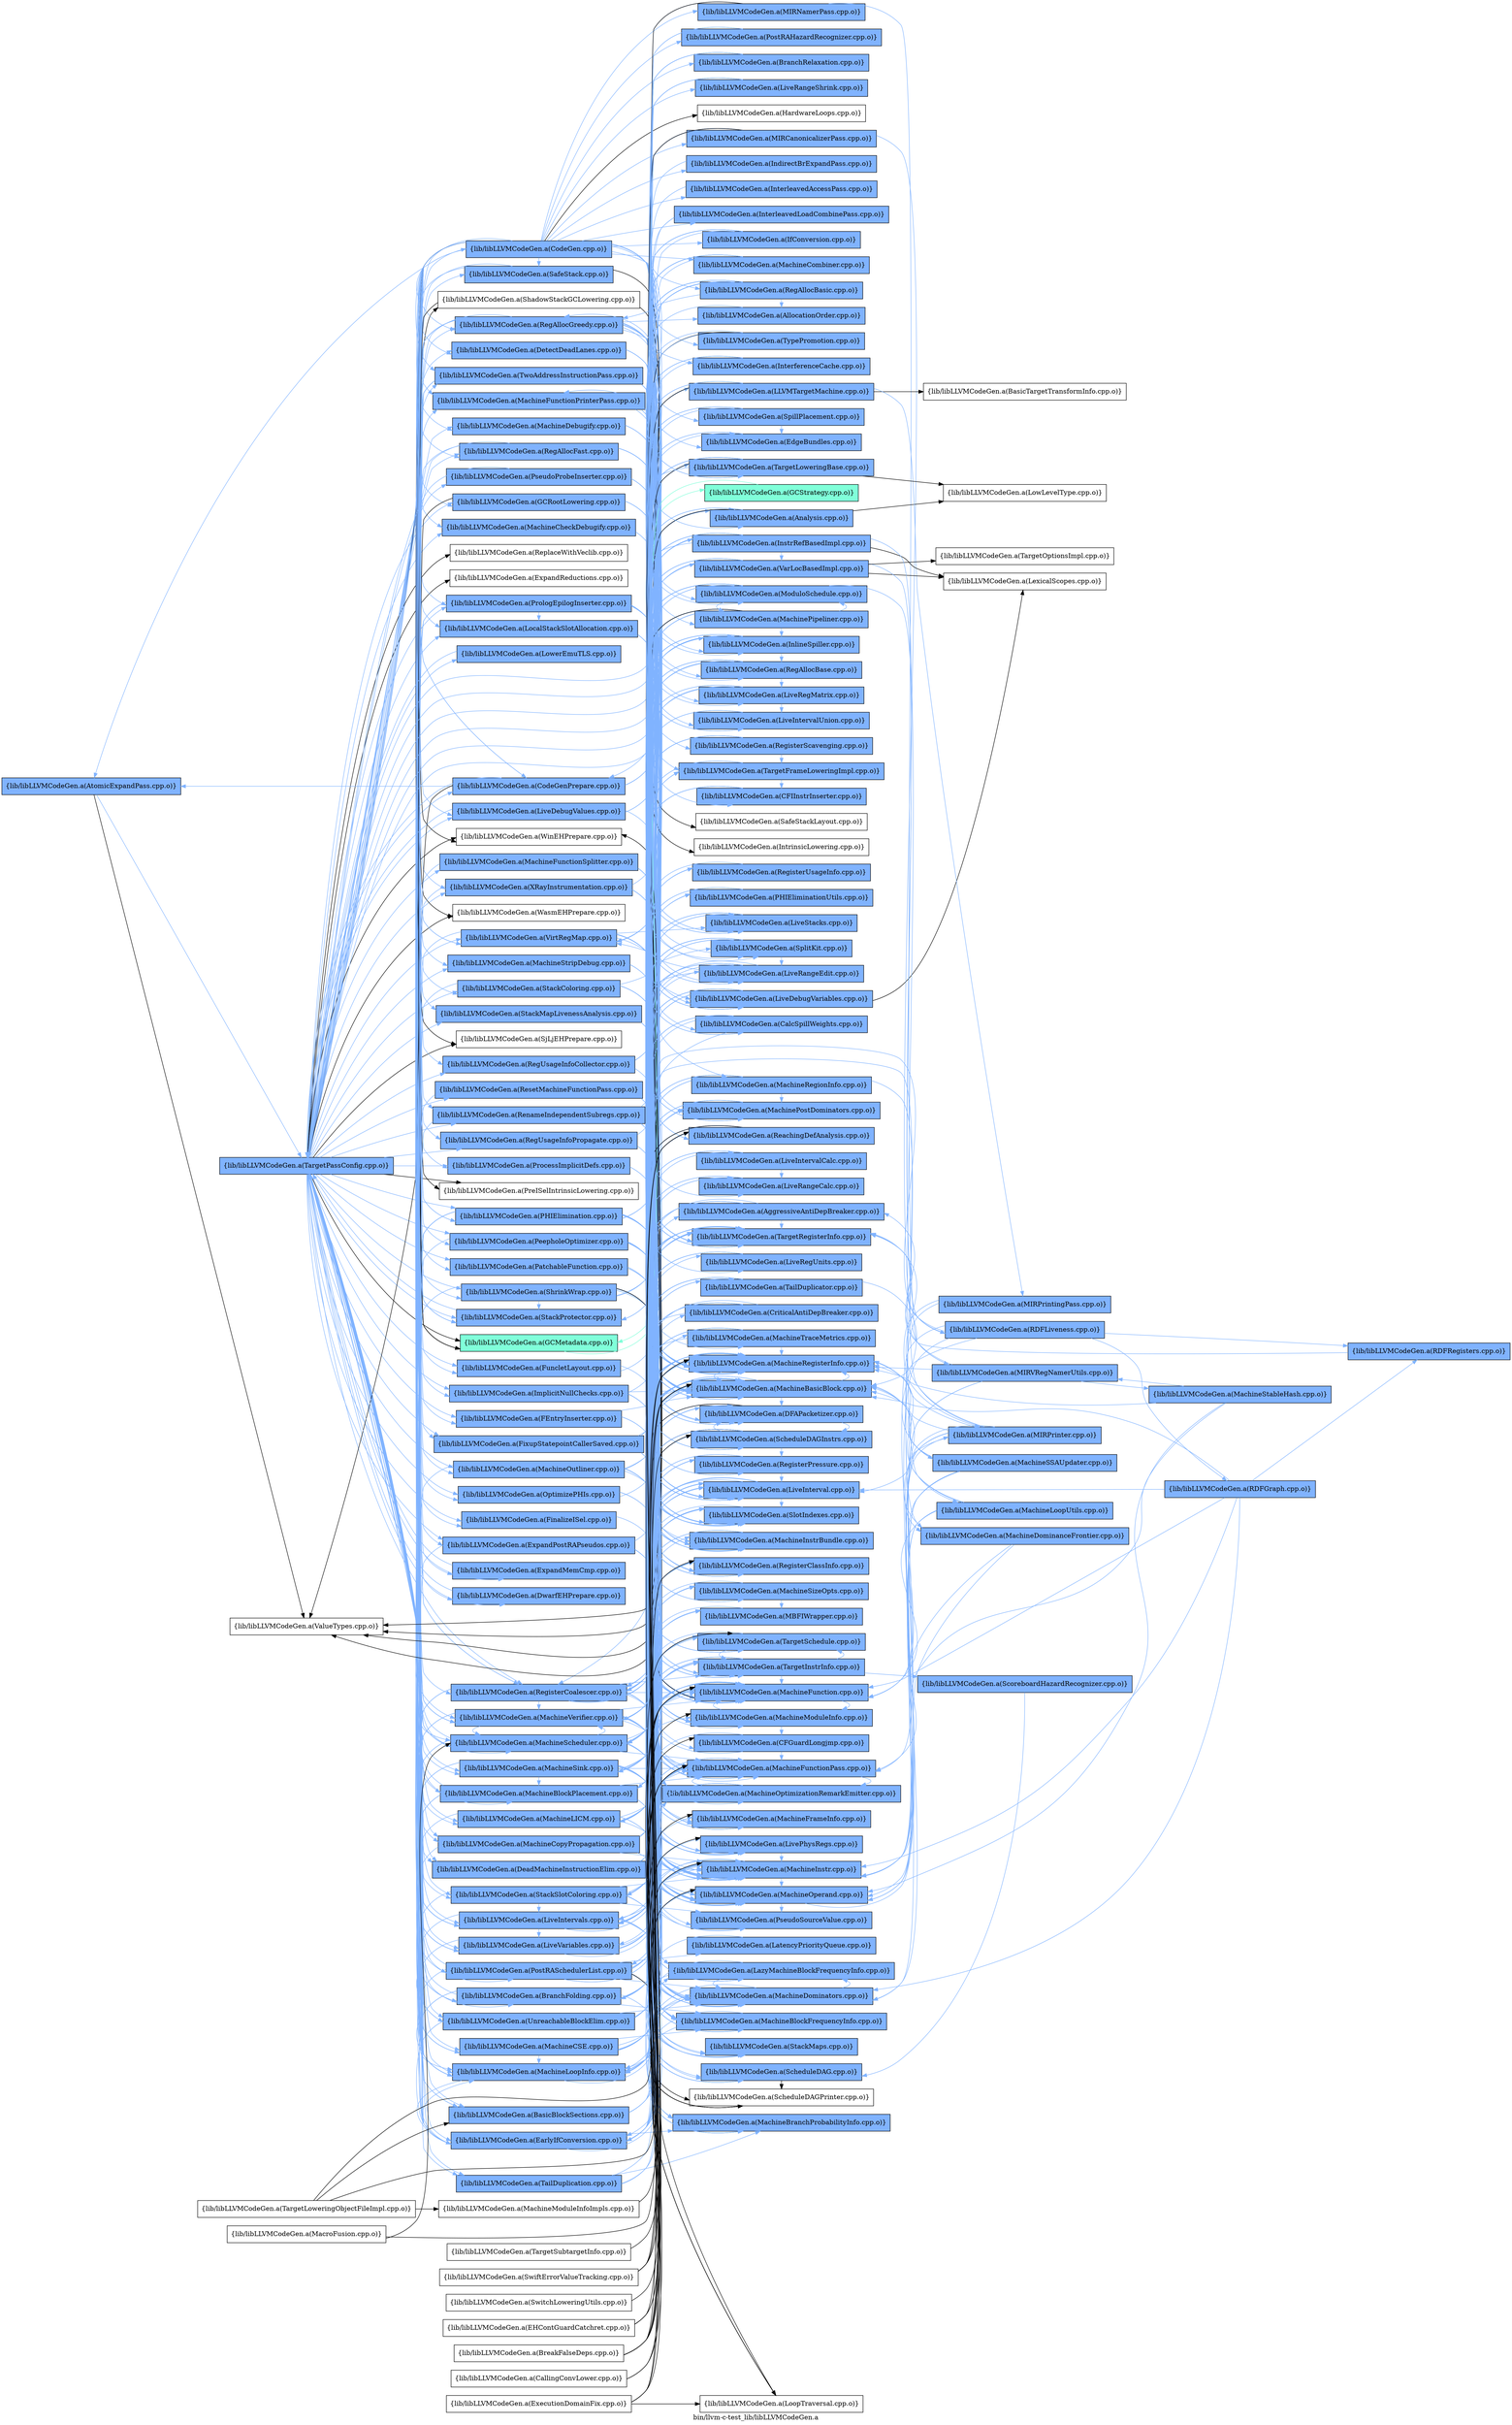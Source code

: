 digraph "bin/llvm-c-test_lib/libLLVMCodeGen.a" {
	label="bin/llvm-c-test_lib/libLLVMCodeGen.a";
	rankdir=LR;
	{ rank=same; Node0x5645770fa1e8;  }
	{ rank=same; Node0x5645770efba8; Node0x5645770f7c18;  }
	{ rank=same; Node0x5645770fcfd8; Node0x5645770fd758; Node0x5645770fe2e8; Node0x5645770fea18; Node0x5645770f9fb8; Node0x5645770fabe8; Node0x5645770f4798; Node0x5645770f57d8; Node0x5645770f8618; Node0x5645770f9748; Node0x5645770f7d58; Node0x5645770f7628; Node0x5645770fdca8; Node0x5645770fd348; Node0x5645770f7858; Node0x5645770ff058; Node0x5645770f16d8; Node0x5645770f0058; Node0x5645770f7ad8; Node0x5645770f94c8; Node0x5645770ff6e8; Node0x5645770ff918; Node0x564577101268; Node0x5645770fd258; Node0x5645770ff4b8; Node0x5645771015d8; Node0x5645771002c8; Node0x5645770fdbb8; Node0x5645770fe798; Node0x5645770f6ae8; Node0x5645770f72b8; Node0x5645770ed768; Node0x5645770ee3e8; Node0x5645770ee578; Node0x5645770ef298; Node0x5645770ef838; Node0x5645770efb08; Node0x5645770f1688; Node0x5645770f7c68; Node0x5645770ff328; Node0x5645770f6e58; Node0x5645770f6638; Node0x5645770f6138; Node0x5645770f4a68; Node0x5645770f4ab8; Node0x5645770f37a8; Node0x5645770f3758; Node0x5645770f28f8; Node0x5645770f6b88; Node0x5645770f64f8; Node0x5645770f5dc8; Node0x5645770f5008; Node0x5645770fa5a8; Node0x5645770fad78; Node0x5645770fb2c8; Node0x5645770f5af8; Node0x5645770f4298; Node0x5645770f4a18; Node0x5645770f4928; Node0x5645770f27b8; Node0x5645770f3ac8; Node0x5645770f1a48; Node0x5645770f8f78; Node0x5645770f8a28; Node0x5645770f79e8; Node0x564577101088; Node0x564577100818; Node0x5645770ffff8; Node0x5645770ff9b8;  }
	{ rank=same; Node0x5645770f87a8; Node0x5645770f8d48; Node0x5645770f9ba8; Node0x5645770f7f88; Node0x5645770f6ea8; Node0x5645770ff238; Node0x5645770fe1f8; Node0x564577101218; Node0x5645770fe388; Node0x5645770f1b38; Node0x5645770f3898; Node0x5645770f8348; Node0x5645770f7bc8; Node0x5645770ff788; Node0x5645770fbc28; Node0x5645770fa558; Node0x5645770faaa8; Node0x5645770f8848; Node0x5645770f6908; Node0x564577100048; Node0x5645770f20d8; Node0x5645770fda78; Node0x564577100b88; Node0x5645770feb58; Node0x5645770f0648; Node0x5645770f0918; Node0x5645770fc5d8; Node0x5645770f86b8; Node0x5645770f9bf8; Node0x564577100318; Node0x564577100458; Node0x5645770edb78; Node0x5645770f3b18; Node0x5645770f3578; Node0x5645770f0148; Node0x5645770fa468; Node0x5645770f9dd8; Node0x5645770f12c8; Node0x5645770f1728; Node0x5645770fa378; Node0x5645770fdb18; Node0x5645770f23a8; Node0x5645770f89d8; Node0x5645770f9518; Node0x5645770fa698; Node0x5645770fa9b8; Node0x5645770f1a98; Node0x5645770f2998; Node0x5645770fe248; Node0x5645770fe838; Node0x5645770fca38; Node0x5645770ffcd8; Node0x5645770fd488; Node0x5645770fd0c8; Node0x5645770f82a8; Node0x5645770f93d8; Node0x5645770f8d98; Node0x5645770f9ec8; Node0x5645770fe928; Node0x5645770f13b8; Node0x5645770f8028; Node0x5645771004a8; Node0x5645770f9d88; Node0x5645770f4d88; Node0x5645770ff828; Node0x5645770fd4d8; Node0x564577100228; Node0x564577100958; Node0x564577100f48; Node0x5645770fc858; Node0x5645770fff58; Node0x5645770f8ac8; Node0x564577100408; Node0x5645770f1188; Node0x5645770f0508; Node0x5645770fc808; Node0x5645770f6c28; Node0x5645770f4fb8; Node0x5645770f7358; Node0x5645770f5648; Node0x5645770f77b8; Node0x5645770f7808; Node0x5645770ff1e8; Node0x5645770ff378;  }
	{ rank=same; Node0x5645770f1b88; Node0x5645770fe298; Node0x5645770f9248; Node0x564577100fe8; Node0x5645770fb1d8; Node0x5645770f84d8; Node0x5645770f9ce8; Node0x5645770f85c8; Node0x5645770f1f98; Node0x5645770fce98; Node0x5645770f8f28; Node0x5645770f0878;  }

	Node0x5645770fa1e8 [shape=record,shape=box,group=2,style=filled,fillcolor="0.600000 0.5 1",label="{lib/libLLVMCodeGen.a(AtomicExpandPass.cpp.o)}"];
	Node0x5645770fa1e8 -> Node0x5645770efba8[color="0.600000 0.5 1"];
	Node0x5645770fa1e8 -> Node0x5645770f7c18;
	Node0x5645770f9ce8 [shape=record,shape=box,group=0,label="{lib/libLLVMCodeGen.a(BasicTargetTransformInfo.cpp.o)}"];
	Node0x5645770f1fe8 [shape=record,shape=box,group=0,label="{lib/libLLVMCodeGen.a(BreakFalseDeps.cpp.o)}"];
	Node0x5645770f1fe8 -> Node0x5645770f9ec8;
	Node0x5645770f1fe8 -> Node0x5645770f7f88;
	Node0x5645770f1fe8 -> Node0x5645770ff238;
	Node0x5645770f1fe8 -> Node0x5645770ff828;
	Node0x5645770f1fe8 -> Node0x564577101218;
	Node0x5645770f1b38 [shape=record,shape=box,group=2,style=filled,fillcolor="0.600000 0.5 1",label="{lib/libLLVMCodeGen.a(CFGuardLongjmp.cpp.o)}"];
	Node0x5645770f1b38 -> Node0x5645770f9ba8[color="0.600000 0.5 1"];
	Node0x5645770f1b38 -> Node0x5645770f7f88[color="0.600000 0.5 1"];
	Node0x5645770f1b38 -> Node0x5645770f6ea8[color="0.600000 0.5 1"];
	Node0x5645770f3898 [shape=record,shape=box,group=2,style=filled,fillcolor="0.600000 0.5 1",label="{lib/libLLVMCodeGen.a(CFIInstrInserter.cpp.o)}"];
	Node0x5645770f3898 -> Node0x5645770f87a8[color="0.600000 0.5 1"];
	Node0x5645770f3898 -> Node0x5645770f9ba8[color="0.600000 0.5 1"];
	Node0x5645770f3898 -> Node0x5645770f7f88[color="0.600000 0.5 1"];
	Node0x5645770f3898 -> Node0x5645770f6ea8[color="0.600000 0.5 1"];
	Node0x5645770f4798 [shape=record,shape=box,group=2,style=filled,fillcolor="0.600000 0.5 1",label="{lib/libLLVMCodeGen.a(EarlyIfConversion.cpp.o)}"];
	Node0x5645770f4798 -> Node0x5645770f87a8[color="0.600000 0.5 1"];
	Node0x5645770f4798 -> Node0x5645770fa378[color="0.600000 0.5 1"];
	Node0x5645770f4798 -> Node0x5645770faaa8[color="0.600000 0.5 1"];
	Node0x5645770f4798 -> Node0x5645770f7f88[color="0.600000 0.5 1"];
	Node0x5645770f4798 -> Node0x5645770f6ea8[color="0.600000 0.5 1"];
	Node0x5645770f4798 -> Node0x5645770f7628[color="0.600000 0.5 1"];
	Node0x5645770f4798 -> Node0x5645770ff238[color="0.600000 0.5 1"];
	Node0x5645770f4798 -> Node0x564577100048[color="0.600000 0.5 1"];
	Node0x5645770f4798 -> Node0x5645770fe1f8[color="0.600000 0.5 1"];
	Node0x5645770f4798 -> Node0x5645770fdb18[color="0.600000 0.5 1"];
	Node0x5645770f4798 -> Node0x5645770f23a8[color="0.600000 0.5 1"];
	Node0x5645770f5b48 [shape=record,shape=box,group=0,label="{lib/libLLVMCodeGen.a(EHContGuardCatchret.cpp.o)}"];
	Node0x5645770f5b48 -> Node0x5645770f1b38;
	Node0x5645770f5b48 -> Node0x5645770f87a8;
	Node0x5645770f5b48 -> Node0x5645770f7f88;
	Node0x5645770f5d78 [shape=record,shape=box,group=0,label="{lib/libLLVMCodeGen.a(ExecutionDomainFix.cpp.o)}"];
	Node0x5645770f5d78 -> Node0x5645770f77b8;
	Node0x5645770f5d78 -> Node0x5645770f7f88;
	Node0x5645770f5d78 -> Node0x5645770fe1f8;
	Node0x5645770f5d78 -> Node0x5645770ff828;
	Node0x5645770f8348 [shape=record,shape=box,group=2,style=filled,fillcolor="0.600000 0.5 1",label="{lib/libLLVMCodeGen.a(IndirectBrExpandPass.cpp.o)}"];
	Node0x5645770f8348 -> Node0x5645770efba8[color="0.600000 0.5 1"];
	Node0x5645770f7bc8 [shape=record,shape=box,group=2,style=filled,fillcolor="0.600000 0.5 1",label="{lib/libLLVMCodeGen.a(InterleavedAccessPass.cpp.o)}"];
	Node0x5645770f7bc8 -> Node0x5645770efba8[color="0.600000 0.5 1"];
	Node0x5645770ff788 [shape=record,shape=box,group=2,style=filled,fillcolor="0.600000 0.5 1",label="{lib/libLLVMCodeGen.a(LiveRangeShrink.cpp.o)}"];
	Node0x5645770ff788 -> Node0x5645770f87a8[color="0.600000 0.5 1"];
	Node0x5645770ff788 -> Node0x5645770f7f88[color="0.600000 0.5 1"];
	Node0x5645770ff788 -> Node0x5645770f6ea8[color="0.600000 0.5 1"];
	Node0x5645770ff788 -> Node0x5645770fe1f8[color="0.600000 0.5 1"];
	Node0x5645770f9dd8 [shape=record,shape=box,group=2,style=filled,fillcolor="0.600000 0.5 1",label="{lib/libLLVMCodeGen.a(LLVMTargetMachine.cpp.o)}"];
	Node0x5645770f9dd8 -> Node0x5645770f9ce8;
	Node0x5645770f9dd8 -> Node0x5645770f6908[color="0.600000 0.5 1"];
	Node0x5645770f9dd8 -> Node0x5645770f85c8[color="0.600000 0.5 1"];
	Node0x5645770f9dd8 -> Node0x5645770f12c8[color="0.600000 0.5 1"];
	Node0x5645770f9dd8 -> Node0x5645770efba8[color="0.600000 0.5 1"];
	Node0x5645770f9dd8 -> Node0x5645770f7c18;
	Node0x5645770f87a8 [shape=record,shape=box,group=2,style=filled,fillcolor="0.600000 0.5 1",label="{lib/libLLVMCodeGen.a(MachineBasicBlock.cpp.o)}"];
	Node0x5645770f87a8 -> Node0x5645770f2998[color="0.600000 0.5 1"];
	Node0x5645770f87a8 -> Node0x5645770f8618[color="0.600000 0.5 1"];
	Node0x5645770f87a8 -> Node0x5645770f9518[color="0.600000 0.5 1"];
	Node0x5645770f87a8 -> Node0x5645770f9ec8[color="0.600000 0.5 1"];
	Node0x5645770f87a8 -> Node0x5645770f9748[color="0.600000 0.5 1"];
	Node0x5645770f87a8 -> Node0x5645770faaa8[color="0.600000 0.5 1"];
	Node0x5645770f87a8 -> Node0x5645770f9ba8[color="0.600000 0.5 1"];
	Node0x5645770f87a8 -> Node0x5645770f8848[color="0.600000 0.5 1"];
	Node0x5645770f87a8 -> Node0x5645770f6ea8[color="0.600000 0.5 1"];
	Node0x5645770f87a8 -> Node0x5645770f7628[color="0.600000 0.5 1"];
	Node0x5645770f87a8 -> Node0x5645770fe1f8[color="0.600000 0.5 1"];
	Node0x5645770f87a8 -> Node0x5645770fda78[color="0.600000 0.5 1"];
	Node0x5645770f87a8 -> Node0x5645770f1728[color="0.600000 0.5 1"];
	Node0x5645770fa558 [shape=record,shape=box,group=2,style=filled,fillcolor="0.600000 0.5 1",label="{lib/libLLVMCodeGen.a(MachineCombiner.cpp.o)}"];
	Node0x5645770fa558 -> Node0x5645770f8028[color="0.600000 0.5 1"];
	Node0x5645770fa558 -> Node0x5645770f87a8[color="0.600000 0.5 1"];
	Node0x5645770fa558 -> Node0x5645770faaa8[color="0.600000 0.5 1"];
	Node0x5645770fa558 -> Node0x5645770f9ba8[color="0.600000 0.5 1"];
	Node0x5645770fa558 -> Node0x5645770f7f88[color="0.600000 0.5 1"];
	Node0x5645770fa558 -> Node0x5645770f6ea8[color="0.600000 0.5 1"];
	Node0x5645770fa558 -> Node0x5645770f7628[color="0.600000 0.5 1"];
	Node0x5645770fa558 -> Node0x5645770fe1f8[color="0.600000 0.5 1"];
	Node0x5645770fa558 -> Node0x5645770fe928[color="0.600000 0.5 1"];
	Node0x5645770fa558 -> Node0x5645770fdb18[color="0.600000 0.5 1"];
	Node0x5645770fa558 -> Node0x564577101218[color="0.600000 0.5 1"];
	Node0x5645770fa558 -> Node0x5645770f23a8[color="0.600000 0.5 1"];
	Node0x5645770f9ba8 [shape=record,shape=box,group=2,style=filled,fillcolor="0.600000 0.5 1",label="{lib/libLLVMCodeGen.a(MachineFunction.cpp.o)}"];
	Node0x5645770f9ba8 -> Node0x5645770f87a8[color="0.600000 0.5 1"];
	Node0x5645770f9ba8 -> Node0x5645770f8d48[color="0.600000 0.5 1"];
	Node0x5645770f9ba8 -> Node0x5645770f6ea8[color="0.600000 0.5 1"];
	Node0x5645770f9ba8 -> Node0x5645770f6908[color="0.600000 0.5 1"];
	Node0x5645770f9ba8 -> Node0x5645770ff238[color="0.600000 0.5 1"];
	Node0x5645770f9ba8 -> Node0x5645770fe1f8[color="0.600000 0.5 1"];
	Node0x5645770f9ba8 -> Node0x5645770f9d88[color="0.600000 0.5 1"];
	Node0x5645770f9ba8 -> Node0x5645770f1728[color="0.600000 0.5 1"];
	Node0x5645770f9ba8 -> Node0x564577100818;
	Node0x5645770f7f88 [shape=record,shape=box,group=2,style=filled,fillcolor="0.600000 0.5 1",label="{lib/libLLVMCodeGen.a(MachineFunctionPass.cpp.o)}"];
	Node0x5645770f7f88 -> Node0x5645770f7d58[color="0.600000 0.5 1"];
	Node0x5645770f7f88 -> Node0x5645770f6908[color="0.600000 0.5 1"];
	Node0x5645770f7f88 -> Node0x564577100048[color="0.600000 0.5 1"];
	Node0x5645770f6ea8 [shape=record,shape=box,group=2,style=filled,fillcolor="0.600000 0.5 1",label="{lib/libLLVMCodeGen.a(MachineInstr.cpp.o)}"];
	Node0x5645770f6ea8 -> Node0x5645770f87a8[color="0.600000 0.5 1"];
	Node0x5645770f6ea8 -> Node0x5645770f9ba8[color="0.600000 0.5 1"];
	Node0x5645770f6ea8 -> Node0x5645770ff238[color="0.600000 0.5 1"];
	Node0x5645770f6ea8 -> Node0x5645770fe1f8[color="0.600000 0.5 1"];
	Node0x5645770f6ea8 -> Node0x5645770f1a98[color="0.600000 0.5 1"];
	Node0x5645770f6ea8 -> Node0x5645770f1728[color="0.600000 0.5 1"];
	Node0x5645770fdca8 [shape=record,shape=box,group=2,style=filled,fillcolor="0.600000 0.5 1",label="{lib/libLLVMCodeGen.a(MachineScheduler.cpp.o)}"];
	Node0x5645770fdca8 -> Node0x5645770f2998[color="0.600000 0.5 1"];
	Node0x5645770fdca8 -> Node0x5645770f8618[color="0.600000 0.5 1"];
	Node0x5645770fdca8 -> Node0x5645770f9518[color="0.600000 0.5 1"];
	Node0x5645770fdca8 -> Node0x5645770f87a8[color="0.600000 0.5 1"];
	Node0x5645770fdca8 -> Node0x5645770faaa8[color="0.600000 0.5 1"];
	Node0x5645770fdca8 -> Node0x5645770f9ba8[color="0.600000 0.5 1"];
	Node0x5645770fdca8 -> Node0x5645770f7f88[color="0.600000 0.5 1"];
	Node0x5645770fdca8 -> Node0x5645770f6ea8[color="0.600000 0.5 1"];
	Node0x5645770fdca8 -> Node0x5645770f7628[color="0.600000 0.5 1"];
	Node0x5645770fdca8 -> Node0x5645770fd348[color="0.600000 0.5 1"];
	Node0x5645770fdca8 -> Node0x564577101218[color="0.600000 0.5 1"];
	Node0x5645770fdca8 -> Node0x5645770fe248[color="0.600000 0.5 1"];
	Node0x5645770fdca8 -> Node0x5645770fe838[color="0.600000 0.5 1"];
	Node0x5645770fdca8 -> Node0x5645770fca38[color="0.600000 0.5 1"];
	Node0x5645770fdca8 -> Node0x5645770fda78[color="0.600000 0.5 1"];
	Node0x5645770fdca8 -> Node0x5645770efba8[color="0.600000 0.5 1"];
	Node0x5645770fdca8 -> Node0x5645770f23a8[color="0.600000 0.5 1"];
	Node0x5645770f7858 [shape=record,shape=box,group=2,style=filled,fillcolor="0.600000 0.5 1",label="{lib/libLLVMCodeGen.a(PseudoProbeInserter.cpp.o)}"];
	Node0x5645770f7858 -> Node0x5645770f87a8[color="0.600000 0.5 1"];
	Node0x5645770f7858 -> Node0x5645770f9ba8[color="0.600000 0.5 1"];
	Node0x5645770f7858 -> Node0x5645770f7f88[color="0.600000 0.5 1"];
	Node0x5645770f7858 -> Node0x5645770f6ea8[color="0.600000 0.5 1"];
	Node0x5645770f7858 -> Node0x5645770efba8[color="0.600000 0.5 1"];
	Node0x5645770ff828 [shape=record,shape=box,group=2,style=filled,fillcolor="0.600000 0.5 1",label="{lib/libLLVMCodeGen.a(ReachingDefAnalysis.cpp.o)}"];
	Node0x5645770ff828 -> Node0x5645770f9ec8[color="0.600000 0.5 1"];
	Node0x5645770ff828 -> Node0x5645770f77b8;
	Node0x5645770ff828 -> Node0x5645770f87a8[color="0.600000 0.5 1"];
	Node0x5645770ff828 -> Node0x5645770f7f88[color="0.600000 0.5 1"];
	Node0x5645770ff828 -> Node0x5645770f6ea8[color="0.600000 0.5 1"];
	Node0x5645770fc808 [shape=record,shape=box,group=2,style=filled,fillcolor="0.600000 0.5 1",label="{lib/libLLVMCodeGen.a(TargetFrameLoweringImpl.cpp.o)}"];
	Node0x5645770fc808 -> Node0x5645770f3898[color="0.600000 0.5 1"];
	Node0x5645770fc808 -> Node0x5645770f8d48[color="0.600000 0.5 1"];
	Node0x5645770fc808 -> Node0x5645770fe1f8[color="0.600000 0.5 1"];
	Node0x5645770fd488 [shape=record,shape=box,group=2,style=filled,fillcolor="0.600000 0.5 1",label="{lib/libLLVMCodeGen.a(TargetInstrInfo.cpp.o)}"];
	Node0x5645770fd488 -> Node0x5645770f87a8[color="0.600000 0.5 1"];
	Node0x5645770fd488 -> Node0x5645770f9ba8[color="0.600000 0.5 1"];
	Node0x5645770fd488 -> Node0x5645770f6ea8[color="0.600000 0.5 1"];
	Node0x5645770fd488 -> Node0x5645770ff238[color="0.600000 0.5 1"];
	Node0x5645770fd488 -> Node0x5645770fe1f8[color="0.600000 0.5 1"];
	Node0x5645770fd488 -> Node0x5645770fe838[color="0.600000 0.5 1"];
	Node0x5645770fd488 -> Node0x5645770f1a98[color="0.600000 0.5 1"];
	Node0x5645770fd488 -> Node0x5645770f1f98[color="0.600000 0.5 1"];
	Node0x5645770fd488 -> Node0x5645770f23a8[color="0.600000 0.5 1"];
	Node0x5645770f12c8 [shape=record,shape=box,group=2,style=filled,fillcolor="0.600000 0.5 1",label="{lib/libLLVMCodeGen.a(TargetLoweringBase.cpp.o)}"];
	Node0x5645770f12c8 -> Node0x5645770fa468[color="0.600000 0.5 1"];
	Node0x5645770f12c8 -> Node0x5645770f84d8;
	Node0x5645770f12c8 -> Node0x5645770f87a8[color="0.600000 0.5 1"];
	Node0x5645770f12c8 -> Node0x5645770f9ba8[color="0.600000 0.5 1"];
	Node0x5645770f12c8 -> Node0x5645770f6ea8[color="0.600000 0.5 1"];
	Node0x5645770f12c8 -> Node0x5645770ff238[color="0.600000 0.5 1"];
	Node0x5645770f12c8 -> Node0x5645770fe1f8[color="0.600000 0.5 1"];
	Node0x5645770f12c8 -> Node0x5645770f7c18;
	Node0x5645770f1958 [shape=record,shape=box,group=0,label="{lib/libLLVMCodeGen.a(TargetLoweringObjectFileImpl.cpp.o)}"];
	Node0x5645770f1958 -> Node0x5645770f87a8;
	Node0x5645770f1958 -> Node0x5645770f9ba8;
	Node0x5645770f1958 -> Node0x5645770f0c88;
	Node0x5645770f1958 -> Node0x5645770f0058;
	Node0x5645770efba8 [shape=record,shape=box,group=2,style=filled,fillcolor="0.600000 0.5 1",label="{lib/libLLVMCodeGen.a(TargetPassConfig.cpp.o)}"];
	Node0x5645770efba8 -> Node0x5645770fcfd8[color="0.600000 0.5 1"];
	Node0x5645770efba8 -> Node0x5645770fd758[color="0.600000 0.5 1"];
	Node0x5645770efba8 -> Node0x5645770fe2e8[color="0.600000 0.5 1"];
	Node0x5645770efba8 -> Node0x5645770fea18[color="0.600000 0.5 1"];
	Node0x5645770efba8 -> Node0x5645770f9fb8[color="0.600000 0.5 1"];
	Node0x5645770efba8 -> Node0x5645770fabe8[color="0.600000 0.5 1"];
	Node0x5645770efba8 -> Node0x5645770f4798[color="0.600000 0.5 1"];
	Node0x5645770efba8 -> Node0x5645770f57d8;
	Node0x5645770efba8 -> Node0x5645770f8618[color="0.600000 0.5 1"];
	Node0x5645770efba8 -> Node0x5645770f9748[color="0.600000 0.5 1"];
	Node0x5645770efba8 -> Node0x5645770f7d58[color="0.600000 0.5 1"];
	Node0x5645770efba8 -> Node0x5645770f7628[color="0.600000 0.5 1"];
	Node0x5645770efba8 -> Node0x5645770fdca8[color="0.600000 0.5 1"];
	Node0x5645770efba8 -> Node0x5645770fd348[color="0.600000 0.5 1"];
	Node0x5645770efba8 -> Node0x5645770f7858[color="0.600000 0.5 1"];
	Node0x5645770efba8 -> Node0x5645770ff058[color="0.600000 0.5 1"];
	Node0x5645770efba8 -> Node0x5645770f16d8[color="0.600000 0.5 1"];
	Node0x5645770efba8 -> Node0x5645770f0058[color="0.600000 0.5 1"];
	Node0x5645770efba8 -> Node0x5645770f7ad8[color="0.600000 0.5 1"];
	Node0x5645770efba8 -> Node0x5645770f94c8[color="0.600000 0.5 1"];
	Node0x5645770efba8 -> Node0x5645770ff6e8[color="0.600000 0.5 1"];
	Node0x5645770efba8 -> Node0x5645770ff918[color="0.600000 0.5 1"];
	Node0x5645770efba8 -> Node0x564577101268[color="0.600000 0.5 1"];
	Node0x5645770efba8 -> Node0x5645770fd258[color="0.600000 0.5 1"];
	Node0x5645770efba8 -> Node0x5645770ff4b8[color="0.600000 0.5 1"];
	Node0x5645770efba8 -> Node0x5645771015d8[color="0.600000 0.5 1"];
	Node0x5645770efba8 -> Node0x5645771002c8[color="0.600000 0.5 1"];
	Node0x5645770efba8 -> Node0x5645770fdbb8[color="0.600000 0.5 1"];
	Node0x5645770efba8 -> Node0x5645770fe798[color="0.600000 0.5 1"];
	Node0x5645770efba8 -> Node0x5645770f6ae8[color="0.600000 0.5 1"];
	Node0x5645770efba8 -> Node0x5645770f72b8[color="0.600000 0.5 1"];
	Node0x5645770efba8 -> Node0x5645770ed768[color="0.600000 0.5 1"];
	Node0x5645770efba8 -> Node0x5645770ee3e8[color="0.600000 0.5 1"];
	Node0x5645770efba8 -> Node0x5645770ee578[color="0.600000 0.5 1"];
	Node0x5645770efba8 -> Node0x5645770ef298[color="0.600000 0.5 1"];
	Node0x5645770efba8 -> Node0x5645770ef838[color="0.600000 0.5 1"];
	Node0x5645770efba8 -> Node0x5645770efb08[color="0.600000 0.5 1"];
	Node0x5645770efba8 -> Node0x5645770f1688[color="0.600000 0.5 1"];
	Node0x5645770efba8 -> Node0x5645770f7c68[color="0.600000 0.5 1"];
	Node0x5645770efba8 -> Node0x5645770ff328[color="0.600000 0.5 1"];
	Node0x5645770efba8 -> Node0x5645770f6e58[color="0.600000 0.5 1"];
	Node0x5645770efba8 -> Node0x5645770f6638[color="0.600000 0.5 1"];
	Node0x5645770efba8 -> Node0x5645770f6138[color="0.600000 0.5 1"];
	Node0x5645770efba8 -> Node0x5645770f4a68[color="0.600000 0.5 1"];
	Node0x5645770efba8 -> Node0x5645770f4ab8[color="0.600000 0.5 1"];
	Node0x5645770efba8 -> Node0x5645770f37a8;
	Node0x5645770efba8 -> Node0x5645770f3758[color="0.600000 0.5 1"];
	Node0x5645770efba8 -> Node0x5645770f28f8[color="0.600000 0.5 1"];
	Node0x5645770efba8 -> Node0x5645770f6b88[color="0.600000 0.5 1"];
	Node0x5645770efba8 -> Node0x5645770f64f8[color="0.600000 0.5 1"];
	Node0x5645770efba8 -> Node0x5645770f5dc8[color="0.600000 0.5 1"];
	Node0x5645770efba8 -> Node0x5645770f5008[color="0.600000 0.5 1"];
	Node0x5645770efba8 -> Node0x5645770fa5a8;
	Node0x5645770efba8 -> Node0x5645770fad78[color="0.600000 0.5 1"];
	Node0x5645770efba8 -> Node0x5645770fb2c8[color="0.600000 0.5 1"];
	Node0x5645770efba8 -> Node0x5645770f5af8[color="0.600000 0.5 1"];
	Node0x5645770efba8 -> Node0x5645770f4298;
	Node0x5645770efba8 -> Node0x5645770f4a18;
	Node0x5645770efba8 -> Node0x5645770f4928;
	Node0x5645770efba8 -> Node0x5645770f27b8[color="0.600000 0.5 1"];
	Node0x5645770efba8 -> Node0x5645770f3ac8[color="0.600000 0.5 1"];
	Node0x5645770efba8 -> Node0x5645770f1a48[color="0.600000 0.5 1"];
	Node0x5645770efba8 -> Node0x5645770f8f78[color="0.600000 0.5 1"];
	Node0x5645770efba8 -> Node0x5645770f8a28[color="0.600000 0.5 1"];
	Node0x5645770efba8 -> Node0x5645770f79e8[color="0.600000 0.5 1"];
	Node0x5645770efba8 -> Node0x564577101088;
	Node0x5645770efba8 -> Node0x564577100818;
	Node0x5645770efba8 -> Node0x5645770ffff8[color="0.600000 0.5 1"];
	Node0x5645770efba8 -> Node0x5645770ff9b8[color="0.600000 0.5 1"];
	Node0x5645770f1728 [shape=record,shape=box,group=2,style=filled,fillcolor="0.600000 0.5 1",label="{lib/libLLVMCodeGen.a(TargetRegisterInfo.cpp.o)}"];
	Node0x5645770f1728 -> Node0x5645770fe1f8[color="0.600000 0.5 1"];
	Node0x5645770f1728 -> Node0x5645770fd488[color="0.600000 0.5 1"];
	Node0x5645770f0828 [shape=record,shape=box,group=0,label="{lib/libLLVMCodeGen.a(TargetSubtargetInfo.cpp.o)}"];
	Node0x5645770f0828 -> Node0x5645770f23a8;
	Node0x5645770f7c18 [shape=record,shape=box,group=0,label="{lib/libLLVMCodeGen.a(ValueTypes.cpp.o)}"];
	Node0x5645770f6908 [shape=record,shape=box,group=2,style=filled,fillcolor="0.600000 0.5 1",label="{lib/libLLVMCodeGen.a(MachineModuleInfo.cpp.o)}"];
	Node0x5645770f6908 -> Node0x5645770f1b38[color="0.600000 0.5 1"];
	Node0x5645770f6908 -> Node0x5645770f9ba8[color="0.600000 0.5 1"];
	Node0x5645770fff58 [shape=record,shape=box,group=2,style=filled,fillcolor="0.600000 0.5 1",label="{lib/libLLVMCodeGen.a(LiveRegMatrix.cpp.o)}"];
	Node0x5645770fff58 -> Node0x5645770f8618[color="0.600000 0.5 1"];
	Node0x5645770fff58 -> Node0x5645770f9518[color="0.600000 0.5 1"];
	Node0x5645770fff58 -> Node0x5645770f8ac8[color="0.600000 0.5 1"];
	Node0x5645770fff58 -> Node0x5645770f7f88[color="0.600000 0.5 1"];
	Node0x5645770fff58 -> Node0x5645770f79e8[color="0.600000 0.5 1"];
	Node0x5645770ff238 [shape=record,shape=box,group=2,style=filled,fillcolor="0.600000 0.5 1",label="{lib/libLLVMCodeGen.a(MachineOperand.cpp.o)}"];
	Node0x5645770ff238 -> Node0x5645770f87a8[color="0.600000 0.5 1"];
	Node0x5645770ff238 -> Node0x5645770f9ba8[color="0.600000 0.5 1"];
	Node0x5645770ff238 -> Node0x5645770fe1f8[color="0.600000 0.5 1"];
	Node0x5645770ff238 -> Node0x5645770f1b88[color="0.600000 0.5 1"];
	Node0x5645770ff238 -> Node0x5645770f9d88[color="0.600000 0.5 1"];
	Node0x5645770ff238 -> Node0x5645770f1728[color="0.600000 0.5 1"];
	Node0x5645770fe1f8 [shape=record,shape=box,group=2,style=filled,fillcolor="0.600000 0.5 1",label="{lib/libLLVMCodeGen.a(MachineRegisterInfo.cpp.o)}"];
	Node0x5645770fe1f8 -> Node0x5645770f87a8[color="0.600000 0.5 1"];
	Node0x5645770fe1f8 -> Node0x5645770f9ba8[color="0.600000 0.5 1"];
	Node0x5645770fe1f8 -> Node0x5645770f6ea8[color="0.600000 0.5 1"];
	Node0x5645770fe1f8 -> Node0x5645770ff238[color="0.600000 0.5 1"];
	Node0x5645770fe1f8 -> Node0x5645770f1728[color="0.600000 0.5 1"];
	Node0x5645770f1368 [shape=record,shape=box,group=0,label="{lib/libLLVMCodeGen.a(CallingConvLower.cpp.o)}"];
	Node0x5645770f1368 -> Node0x5645770f8d48;
	Node0x5645770f1368 -> Node0x5645770f9ba8;
	Node0x5645770f7808 [shape=record,shape=box,group=0,label="{lib/libLLVMCodeGen.a(IntrinsicLowering.cpp.o)}"];
	Node0x5645770f8d48 [shape=record,shape=box,group=2,style=filled,fillcolor="0.600000 0.5 1",label="{lib/libLLVMCodeGen.a(MachineFrameInfo.cpp.o)}"];
	Node0x5645770f8d48 -> Node0x5645770fe1f8[color="0.600000 0.5 1"];
	Node0x5645770f9ec8 [shape=record,shape=box,group=2,style=filled,fillcolor="0.600000 0.5 1",label="{lib/libLLVMCodeGen.a(LivePhysRegs.cpp.o)}"];
	Node0x5645770f9ec8 -> Node0x5645770f87a8[color="0.600000 0.5 1"];
	Node0x5645770f9ec8 -> Node0x5645770f6ea8[color="0.600000 0.5 1"];
	Node0x5645770f9ec8 -> Node0x5645770fe1f8[color="0.600000 0.5 1"];
	Node0x5645770f9ec8 -> Node0x5645770f1728[color="0.600000 0.5 1"];
	Node0x5645770f9748 [shape=record,shape=box,group=2,style=filled,fillcolor="0.600000 0.5 1",label="{lib/libLLVMCodeGen.a(LiveVariables.cpp.o)}"];
	Node0x5645770f9748 -> Node0x5645770f2998[color="0.600000 0.5 1"];
	Node0x5645770f9748 -> Node0x5645770f87a8[color="0.600000 0.5 1"];
	Node0x5645770f9748 -> Node0x5645770f7f88[color="0.600000 0.5 1"];
	Node0x5645770f9748 -> Node0x5645770f6ea8[color="0.600000 0.5 1"];
	Node0x5645770f9748 -> Node0x5645770fe1f8[color="0.600000 0.5 1"];
	Node0x5645770f9748 -> Node0x5645770f8a28[color="0.600000 0.5 1"];
	Node0x5645770faaa8 [shape=record,shape=box,group=2,style=filled,fillcolor="0.600000 0.5 1",label="{lib/libLLVMCodeGen.a(MachineDominators.cpp.o)}"];
	Node0x5645770faaa8 -> Node0x5645770f4798[color="0.600000 0.5 1"];
	Node0x5645770faaa8 -> Node0x5645770f8028[color="0.600000 0.5 1"];
	Node0x5645770faaa8 -> Node0x5645770f87a8[color="0.600000 0.5 1"];
	Node0x5645770faaa8 -> Node0x5645770f7f88[color="0.600000 0.5 1"];
	Node0x5645770f0878 [shape=record,shape=box,group=0,label="{lib/libLLVMCodeGen.a(TargetOptionsImpl.cpp.o)}"];
	Node0x5645770fa468 [shape=record,shape=box,group=2,style=filled,fillcolor="0.600000 0.5 1",label="{lib/libLLVMCodeGen.a(Analysis.cpp.o)}"];
	Node0x5645770fa468 -> Node0x5645770f84d8;
	Node0x5645770fa468 -> Node0x5645770f87a8[color="0.600000 0.5 1"];
	Node0x5645770fa468 -> Node0x5645770f6ea8[color="0.600000 0.5 1"];
	Node0x5645770fa468 -> Node0x5645770f7c18;
	Node0x5645770f84d8 [shape=record,shape=box,group=0,label="{lib/libLLVMCodeGen.a(LowLevelType.cpp.o)}"];
	Node0x5645770f83e8 [shape=record,shape=box,group=0,label="{lib/libLLVMCodeGen.a(MacroFusion.cpp.o)}"];
	Node0x5645770f83e8 -> Node0x5645770fdca8;
	Node0x5645770f83e8 -> Node0x5645770fca38;
	Node0x5645770f7628 [shape=record,shape=box,group=2,style=filled,fillcolor="0.600000 0.5 1",label="{lib/libLLVMCodeGen.a(MachineLoopInfo.cpp.o)}"];
	Node0x5645770f7628 -> Node0x5645770f4798[color="0.600000 0.5 1"];
	Node0x5645770f7628 -> Node0x5645770f87a8[color="0.600000 0.5 1"];
	Node0x5645770f7628 -> Node0x5645770faaa8[color="0.600000 0.5 1"];
	Node0x5645770f7628 -> Node0x5645770f7f88[color="0.600000 0.5 1"];
	Node0x5645770f7628 -> Node0x5645770f6ea8[color="0.600000 0.5 1"];
	Node0x5645770f7628 -> Node0x5645770fe1f8[color="0.600000 0.5 1"];
	Node0x5645770f4d88 [shape=record,shape=box,group=2,style=filled,fillcolor="0.600000 0.5 1",label="{lib/libLLVMCodeGen.a(EdgeBundles.cpp.o)}"];
	Node0x5645770f4d88 -> Node0x5645770f87a8[color="0.600000 0.5 1"];
	Node0x5645770f4d88 -> Node0x5645770f7f88[color="0.600000 0.5 1"];
	Node0x5645770fb1d8 [shape=record,shape=box,group=2,style=filled,fillcolor="0.600000 0.5 1",label="{lib/libLLVMCodeGen.a(MachineDominanceFrontier.cpp.o)}"];
	Node0x5645770fb1d8 -> Node0x5645770f87a8[color="0.600000 0.5 1"];
	Node0x5645770fb1d8 -> Node0x5645770faaa8[color="0.600000 0.5 1"];
	Node0x5645770fb1d8 -> Node0x5645770f7f88[color="0.600000 0.5 1"];
	Node0x5645770f9158 [shape=record,shape=box,group=2,style=filled,fillcolor="0.600000 0.5 1",label="{lib/libLLVMCodeGen.a(RDFGraph.cpp.o)}"];
	Node0x5645770f9158 -> Node0x5645770f9518[color="0.600000 0.5 1"];
	Node0x5645770f9158 -> Node0x5645770f87a8[color="0.600000 0.5 1"];
	Node0x5645770f9158 -> Node0x5645770faaa8[color="0.600000 0.5 1"];
	Node0x5645770f9158 -> Node0x5645770f9ba8[color="0.600000 0.5 1"];
	Node0x5645770f9158 -> Node0x5645770f6ea8[color="0.600000 0.5 1"];
	Node0x5645770f9158 -> Node0x5645770fffa8[color="0.600000 0.5 1"];
	Node0x5645770f8f28 [shape=record,shape=box,group=2,style=filled,fillcolor="0.600000 0.5 1",label="{lib/libLLVMCodeGen.a(RDFLiveness.cpp.o)}"];
	Node0x5645770f8f28 -> Node0x5645770f87a8[color="0.600000 0.5 1"];
	Node0x5645770f8f28 -> Node0x5645770fb1d8[color="0.600000 0.5 1"];
	Node0x5645770f8f28 -> Node0x5645770faaa8[color="0.600000 0.5 1"];
	Node0x5645770f8f28 -> Node0x5645770fd348[color="0.600000 0.5 1"];
	Node0x5645770f8f28 -> Node0x5645770f9158[color="0.600000 0.5 1"];
	Node0x5645770f8f28 -> Node0x5645770fffa8[color="0.600000 0.5 1"];
	Node0x5645770f8f28 -> Node0x5645770f1728[color="0.600000 0.5 1"];
	Node0x5645770fffa8 [shape=record,shape=box,group=2,style=filled,fillcolor="0.600000 0.5 1",label="{lib/libLLVMCodeGen.a(RDFRegisters.cpp.o)}"];
	Node0x5645770fffa8 -> Node0x5645770f1728[color="0.600000 0.5 1"];
	Node0x5645770f8618 [shape=record,shape=box,group=2,style=filled,fillcolor="0.600000 0.5 1",label="{lib/libLLVMCodeGen.a(LiveIntervals.cpp.o)}"];
	Node0x5645770f8618 -> Node0x5645770f9518[color="0.600000 0.5 1"];
	Node0x5645770f8618 -> Node0x5645770fa698[color="0.600000 0.5 1"];
	Node0x5645770f8618 -> Node0x5645770fa9b8[color="0.600000 0.5 1"];
	Node0x5645770f8618 -> Node0x5645770f9748[color="0.600000 0.5 1"];
	Node0x5645770f8618 -> Node0x5645770f87a8[color="0.600000 0.5 1"];
	Node0x5645770f8618 -> Node0x5645770fbc28[color="0.600000 0.5 1"];
	Node0x5645770f8618 -> Node0x5645770faaa8[color="0.600000 0.5 1"];
	Node0x5645770f8618 -> Node0x5645770f9ba8[color="0.600000 0.5 1"];
	Node0x5645770f8618 -> Node0x5645770f7f88[color="0.600000 0.5 1"];
	Node0x5645770f8618 -> Node0x5645770f6ea8[color="0.600000 0.5 1"];
	Node0x5645770f8618 -> Node0x5645770f7628[color="0.600000 0.5 1"];
	Node0x5645770f8618 -> Node0x5645770fe1f8[color="0.600000 0.5 1"];
	Node0x5645770f8618 -> Node0x5645770fda78[color="0.600000 0.5 1"];
	Node0x5645770f8618 -> Node0x5645770f1a98[color="0.600000 0.5 1"];
	Node0x5645770f8618 -> Node0x5645770f1728[color="0.600000 0.5 1"];
	Node0x5645770fda78 [shape=record,shape=box,group=2,style=filled,fillcolor="0.600000 0.5 1",label="{lib/libLLVMCodeGen.a(SlotIndexes.cpp.o)}"];
	Node0x5645770fda78 -> Node0x5645770f87a8[color="0.600000 0.5 1"];
	Node0x5645770fda78 -> Node0x5645770f7f88[color="0.600000 0.5 1"];
	Node0x5645770f79e8 [shape=record,shape=box,group=2,style=filled,fillcolor="0.600000 0.5 1",label="{lib/libLLVMCodeGen.a(VirtRegMap.cpp.o)}"];
	Node0x5645770f79e8 -> Node0x5645770f8618[color="0.600000 0.5 1"];
	Node0x5645770f79e8 -> Node0x5645770f9518[color="0.600000 0.5 1"];
	Node0x5645770f79e8 -> Node0x5645770f87a8[color="0.600000 0.5 1"];
	Node0x5645770f79e8 -> Node0x5645770f8d48[color="0.600000 0.5 1"];
	Node0x5645770f79e8 -> Node0x5645770f7f88[color="0.600000 0.5 1"];
	Node0x5645770f79e8 -> Node0x5645770f6ea8[color="0.600000 0.5 1"];
	Node0x5645770f79e8 -> Node0x5645770ff238[color="0.600000 0.5 1"];
	Node0x5645770f79e8 -> Node0x5645770fe1f8[color="0.600000 0.5 1"];
	Node0x5645770f79e8 -> Node0x5645770f20d8[color="0.600000 0.5 1"];
	Node0x5645770f79e8 -> Node0x5645770fda78[color="0.600000 0.5 1"];
	Node0x5645770f79e8 -> Node0x5645770feb58[color="0.600000 0.5 1"];
	Node0x5645770f79e8 -> Node0x5645770f1728[color="0.600000 0.5 1"];
	Node0x5645770fce98 [shape=record,shape=box,group=2,style=filled,fillcolor="0.600000 0.5 1",label="{lib/libLLVMCodeGen.a(MachineSSAUpdater.cpp.o)}"];
	Node0x5645770fce98 -> Node0x5645770f87a8[color="0.600000 0.5 1"];
	Node0x5645770fce98 -> Node0x5645770f9ba8[color="0.600000 0.5 1"];
	Node0x5645770fce98 -> Node0x5645770f6ea8[color="0.600000 0.5 1"];
	Node0x5645770fce98 -> Node0x5645770ff238[color="0.600000 0.5 1"];
	Node0x5645770fce98 -> Node0x5645770fe1f8[color="0.600000 0.5 1"];
	Node0x5645770f8028 [shape=record,shape=box,group=2,style=filled,fillcolor="0.600000 0.5 1",label="{lib/libLLVMCodeGen.a(LazyMachineBlockFrequencyInfo.cpp.o)}"];
	Node0x5645770f8028 -> Node0x5645770fbc28[color="0.600000 0.5 1"];
	Node0x5645770f8028 -> Node0x5645770fa378[color="0.600000 0.5 1"];
	Node0x5645770f8028 -> Node0x5645770faaa8[color="0.600000 0.5 1"];
	Node0x5645770f8028 -> Node0x5645770f7f88[color="0.600000 0.5 1"];
	Node0x5645770f8028 -> Node0x5645770f7628[color="0.600000 0.5 1"];
	Node0x5645770fe928 [shape=record,shape=box,group=2,style=filled,fillcolor="0.600000 0.5 1",label="{lib/libLLVMCodeGen.a(MachineSizeOpts.cpp.o)}"];
	Node0x5645770fe928 -> Node0x5645770fbc28[color="0.600000 0.5 1"];
	Node0x5645770fe928 -> Node0x5645770f13b8[color="0.600000 0.5 1"];
	Node0x5645770f23a8 [shape=record,shape=box,group=2,style=filled,fillcolor="0.600000 0.5 1",label="{lib/libLLVMCodeGen.a(TargetSchedule.cpp.o)}"];
	Node0x5645770f23a8 -> Node0x5645770f6ea8[color="0.600000 0.5 1"];
	Node0x5645770f23a8 -> Node0x5645770fd488[color="0.600000 0.5 1"];
	Node0x564577100818 [shape=record,shape=box,group=0,label="{lib/libLLVMCodeGen.a(WinEHPrepare.cpp.o)}"];
	Node0x5645770f16d8 [shape=record,shape=box,group=2,style=filled,fillcolor="0.600000 0.5 1",label="{lib/libLLVMCodeGen.a(StackProtector.cpp.o)}"];
	Node0x5645770f16d8 -> Node0x5645770efba8[color="0.600000 0.5 1"];
	Node0x5645770fe9c8 [shape=record,shape=box,group=0,label="{lib/libLLVMCodeGen.a(SwiftErrorValueTracking.cpp.o)}"];
	Node0x5645770fe9c8 -> Node0x5645770f87a8;
	Node0x5645770fe9c8 -> Node0x5645770f9ba8;
	Node0x5645770fe9c8 -> Node0x5645770f6ea8;
	Node0x5645770fe9c8 -> Node0x5645770fe1f8;
	Node0x5645770fcee8 [shape=record,shape=box,group=0,label="{lib/libLLVMCodeGen.a(SwitchLoweringUtils.cpp.o)}"];
	Node0x5645770fcee8 -> Node0x5645770f9ba8;
	Node0x5645770fbc28 [shape=record,shape=box,group=2,style=filled,fillcolor="0.600000 0.5 1",label="{lib/libLLVMCodeGen.a(MachineBlockFrequencyInfo.cpp.o)}"];
	Node0x5645770fbc28 -> Node0x5645770f87a8[color="0.600000 0.5 1"];
	Node0x5645770fbc28 -> Node0x5645770fa378[color="0.600000 0.5 1"];
	Node0x5645770fbc28 -> Node0x5645770f9ba8[color="0.600000 0.5 1"];
	Node0x5645770fbc28 -> Node0x5645770f7f88[color="0.600000 0.5 1"];
	Node0x5645770fbc28 -> Node0x5645770f7628[color="0.600000 0.5 1"];
	Node0x5645770fa378 [shape=record,shape=box,group=2,style=filled,fillcolor="0.600000 0.5 1",label="{lib/libLLVMCodeGen.a(MachineBranchProbabilityInfo.cpp.o)}"];
	Node0x5645770fa378 -> Node0x5645770f87a8[color="0.600000 0.5 1"];
	Node0x564577100048 [shape=record,shape=box,group=2,style=filled,fillcolor="0.600000 0.5 1",label="{lib/libLLVMCodeGen.a(MachineOptimizationRemarkEmitter.cpp.o)}"];
	Node0x564577100048 -> Node0x5645770f8028[color="0.600000 0.5 1"];
	Node0x564577100048 -> Node0x5645770fbc28[color="0.600000 0.5 1"];
	Node0x564577100048 -> Node0x5645770f7f88[color="0.600000 0.5 1"];
	Node0x564577100048 -> Node0x5645770f6ea8[color="0.600000 0.5 1"];
	Node0x564577101088 [shape=record,shape=box,group=0,label="{lib/libLLVMCodeGen.a(WasmEHPrepare.cpp.o)}"];
	Node0x5645770f57d8 [shape=record,shape=box,group=1,style=filled,fillcolor="0.450000 0.5 1",label="{lib/libLLVMCodeGen.a(GCMetadata.cpp.o)}"];
	Node0x5645770f57d8 -> Node0x5645770f89d8[color="0.450000 0.5 1"];
	Node0x5645770fe838 [shape=record,shape=box,group=2,style=filled,fillcolor="0.600000 0.5 1",label="{lib/libLLVMCodeGen.a(ScheduleDAG.cpp.o)}"];
	Node0x5645770fe838 -> Node0x5645770fd0c8;
	Node0x5645770fe838 -> Node0x5645770f1728[color="0.600000 0.5 1"];
	Node0x5645770fd0c8 [shape=record,shape=box,group=0,label="{lib/libLLVMCodeGen.a(ScheduleDAGPrinter.cpp.o)}"];
	Node0x5645770f1a98 [shape=record,shape=box,group=2,style=filled,fillcolor="0.600000 0.5 1",label="{lib/libLLVMCodeGen.a(StackMaps.cpp.o)}"];
	Node0x5645770f1a98 -> Node0x5645770f9ba8[color="0.600000 0.5 1"];
	Node0x5645770f1a98 -> Node0x5645770f6ea8[color="0.600000 0.5 1"];
	Node0x5645770f1a98 -> Node0x5645770f1728[color="0.600000 0.5 1"];
	Node0x5645770f2998 [shape=record,shape=box,group=2,style=filled,fillcolor="0.600000 0.5 1",label="{lib/libLLVMCodeGen.a(DFAPacketizer.cpp.o)}"];
	Node0x5645770f2998 -> Node0x5645770f8848[color="0.600000 0.5 1"];
	Node0x5645770f2998 -> Node0x5645770fe838[color="0.600000 0.5 1"];
	Node0x5645770f2998 -> Node0x5645770fca38[color="0.600000 0.5 1"];
	Node0x5645770f2998 -> Node0x5645770fd0c8;
	Node0x564577101218 [shape=record,shape=box,group=2,style=filled,fillcolor="0.600000 0.5 1",label="{lib/libLLVMCodeGen.a(RegisterClassInfo.cpp.o)}"];
	Node0x564577101218 -> Node0x5645770fe1f8[color="0.600000 0.5 1"];
	Node0x5645770f8848 [shape=record,shape=box,group=2,style=filled,fillcolor="0.600000 0.5 1",label="{lib/libLLVMCodeGen.a(MachineInstrBundle.cpp.o)}"];
	Node0x5645770f8848 -> Node0x5645770f87a8[color="0.600000 0.5 1"];
	Node0x5645770f8848 -> Node0x5645770f9ba8[color="0.600000 0.5 1"];
	Node0x5645770f8848 -> Node0x5645770f7f88[color="0.600000 0.5 1"];
	Node0x5645770f8848 -> Node0x5645770f6ea8[color="0.600000 0.5 1"];
	Node0x5645770fca38 [shape=record,shape=box,group=2,style=filled,fillcolor="0.600000 0.5 1",label="{lib/libLLVMCodeGen.a(ScheduleDAGInstrs.cpp.o)}"];
	Node0x5645770fca38 -> Node0x5645770f2998[color="0.600000 0.5 1"];
	Node0x5645770fca38 -> Node0x5645770f9ec8[color="0.600000 0.5 1"];
	Node0x5645770fca38 -> Node0x5645770f87a8[color="0.600000 0.5 1"];
	Node0x5645770fca38 -> Node0x5645770f9ba8[color="0.600000 0.5 1"];
	Node0x5645770fca38 -> Node0x5645770f6ea8[color="0.600000 0.5 1"];
	Node0x5645770fca38 -> Node0x5645770fe1f8[color="0.600000 0.5 1"];
	Node0x5645770fca38 -> Node0x5645770fe248[color="0.600000 0.5 1"];
	Node0x5645770fca38 -> Node0x5645770fe838[color="0.600000 0.5 1"];
	Node0x5645770fca38 -> Node0x5645770fd0c8;
	Node0x5645770fca38 -> Node0x5645770f23a8[color="0.600000 0.5 1"];
	Node0x5645770fdb18 [shape=record,shape=box,group=2,style=filled,fillcolor="0.600000 0.5 1",label="{lib/libLLVMCodeGen.a(MachineTraceMetrics.cpp.o)}"];
	Node0x5645770fdb18 -> Node0x5645770f87a8[color="0.600000 0.5 1"];
	Node0x5645770fdb18 -> Node0x5645770fbc28[color="0.600000 0.5 1"];
	Node0x5645770fdb18 -> Node0x5645770fa378[color="0.600000 0.5 1"];
	Node0x5645770fdb18 -> Node0x5645770f7f88[color="0.600000 0.5 1"];
	Node0x5645770fdb18 -> Node0x5645770f6ea8[color="0.600000 0.5 1"];
	Node0x5645770fdb18 -> Node0x5645770f7628[color="0.600000 0.5 1"];
	Node0x5645770fdb18 -> Node0x5645770fe1f8[color="0.600000 0.5 1"];
	Node0x5645770fdb18 -> Node0x5645770f23a8[color="0.600000 0.5 1"];
	Node0x5645770f77b8 [shape=record,shape=box,group=0,label="{lib/libLLVMCodeGen.a(LoopTraversal.cpp.o)}"];
	Node0x5645770f89d8 [shape=record,shape=box,group=1,style=filled,fillcolor="0.450000 0.5 1",label="{lib/libLLVMCodeGen.a(GCStrategy.cpp.o)}"];
	Node0x5645770f89d8 -> Node0x5645770f57d8[color="0.450000 0.5 1"];
	Node0x5645770f9518 [shape=record,shape=box,group=2,style=filled,fillcolor="0.600000 0.5 1",label="{lib/libLLVMCodeGen.a(LiveInterval.cpp.o)}"];
	Node0x5645770f9518 -> Node0x5645770f8618[color="0.600000 0.5 1"];
	Node0x5645770f9518 -> Node0x5645770ff238[color="0.600000 0.5 1"];
	Node0x5645770f9518 -> Node0x5645770fe1f8[color="0.600000 0.5 1"];
	Node0x5645770f9518 -> Node0x5645770ff058[color="0.600000 0.5 1"];
	Node0x5645770f9518 -> Node0x5645770fda78[color="0.600000 0.5 1"];
	Node0x5645770f9518 -> Node0x5645770f1728[color="0.600000 0.5 1"];
	Node0x5645770fa698 [shape=record,shape=box,group=2,style=filled,fillcolor="0.600000 0.5 1",label="{lib/libLLVMCodeGen.a(LiveRangeCalc.cpp.o)}"];
	Node0x5645770fa698 -> Node0x5645770f9518[color="0.600000 0.5 1"];
	Node0x5645770fa698 -> Node0x5645770faaa8[color="0.600000 0.5 1"];
	Node0x5645770fa9b8 [shape=record,shape=box,group=2,style=filled,fillcolor="0.600000 0.5 1",label="{lib/libLLVMCodeGen.a(LiveIntervalCalc.cpp.o)}"];
	Node0x5645770fa9b8 -> Node0x5645770f9518[color="0.600000 0.5 1"];
	Node0x5645770fa9b8 -> Node0x5645770fa698[color="0.600000 0.5 1"];
	Node0x5645770fa9b8 -> Node0x5645770f6ea8[color="0.600000 0.5 1"];
	Node0x5645770fa9b8 -> Node0x5645770fe1f8[color="0.600000 0.5 1"];
	Node0x5645770ff058 [shape=record,shape=box,group=2,style=filled,fillcolor="0.600000 0.5 1",label="{lib/libLLVMCodeGen.a(RegisterCoalescer.cpp.o)}"];
	Node0x5645770ff058 -> Node0x5645770f8618[color="0.600000 0.5 1"];
	Node0x5645770ff058 -> Node0x5645770f9518[color="0.600000 0.5 1"];
	Node0x5645770ff058 -> Node0x5645770f87a8[color="0.600000 0.5 1"];
	Node0x5645770ff058 -> Node0x5645770faaa8[color="0.600000 0.5 1"];
	Node0x5645770ff058 -> Node0x5645770f9ba8[color="0.600000 0.5 1"];
	Node0x5645770ff058 -> Node0x5645770f7f88[color="0.600000 0.5 1"];
	Node0x5645770ff058 -> Node0x5645770f6ea8[color="0.600000 0.5 1"];
	Node0x5645770ff058 -> Node0x5645770f7628[color="0.600000 0.5 1"];
	Node0x5645770ff058 -> Node0x5645770ff238[color="0.600000 0.5 1"];
	Node0x5645770ff058 -> Node0x5645770fe1f8[color="0.600000 0.5 1"];
	Node0x5645770ff058 -> Node0x5645770fdca8[color="0.600000 0.5 1"];
	Node0x5645770ff058 -> Node0x5645770fd348[color="0.600000 0.5 1"];
	Node0x5645770ff058 -> Node0x564577101218[color="0.600000 0.5 1"];
	Node0x5645770ff058 -> Node0x5645770ffcd8[color="0.600000 0.5 1"];
	Node0x5645770ff058 -> Node0x5645770fda78[color="0.600000 0.5 1"];
	Node0x5645770ff058 -> Node0x5645770fd488[color="0.600000 0.5 1"];
	Node0x5645770ff058 -> Node0x5645770f1728[color="0.600000 0.5 1"];
	Node0x5645770f8ac8 [shape=record,shape=box,group=2,style=filled,fillcolor="0.600000 0.5 1",label="{lib/libLLVMCodeGen.a(LiveIntervalUnion.cpp.o)}"];
	Node0x5645770f8ac8 -> Node0x5645770fda78[color="0.600000 0.5 1"];
	Node0x5645770f8ac8 -> Node0x5645770f1728[color="0.600000 0.5 1"];
	Node0x5645770f8a28 [shape=record,shape=box,group=2,style=filled,fillcolor="0.600000 0.5 1",label="{lib/libLLVMCodeGen.a(UnreachableBlockElim.cpp.o)}"];
	Node0x5645770f8a28 -> Node0x5645770f4798[color="0.600000 0.5 1"];
	Node0x5645770f8a28 -> Node0x5645770f87a8[color="0.600000 0.5 1"];
	Node0x5645770f8a28 -> Node0x5645770faaa8[color="0.600000 0.5 1"];
	Node0x5645770f8a28 -> Node0x5645770f9ba8[color="0.600000 0.5 1"];
	Node0x5645770f8a28 -> Node0x5645770f7f88[color="0.600000 0.5 1"];
	Node0x5645770f8a28 -> Node0x5645770f6ea8[color="0.600000 0.5 1"];
	Node0x5645770f8a28 -> Node0x5645770f7628[color="0.600000 0.5 1"];
	Node0x5645770f8a28 -> Node0x5645770ff238[color="0.600000 0.5 1"];
	Node0x5645770f8a28 -> Node0x5645770fe1f8[color="0.600000 0.5 1"];
	Node0x5645770f85c8 [shape=record,shape=box,group=2,style=filled,fillcolor="0.600000 0.5 1",label="{lib/libLLVMCodeGen.a(MIRPrintingPass.cpp.o)}"];
	Node0x5645770f85c8 -> Node0x5645770f7f88[color="0.600000 0.5 1"];
	Node0x5645770f85c8 -> Node0x5645770f1b88[color="0.600000 0.5 1"];
	Node0x5645770f9d88 [shape=record,shape=box,group=2,style=filled,fillcolor="0.600000 0.5 1",label="{lib/libLLVMCodeGen.a(PseudoSourceValue.cpp.o)}"];
	Node0x5645770f9d88 -> Node0x5645770f9ba8[color="0.600000 0.5 1"];
	Node0x5645770f7d58 [shape=record,shape=box,group=2,style=filled,fillcolor="0.600000 0.5 1",label="{lib/libLLVMCodeGen.a(MachineFunctionPrinterPass.cpp.o)}"];
	Node0x5645770f7d58 -> Node0x5645770f9ba8[color="0.600000 0.5 1"];
	Node0x5645770f7d58 -> Node0x5645770f7f88[color="0.600000 0.5 1"];
	Node0x5645770f7d58 -> Node0x5645770fda78[color="0.600000 0.5 1"];
	Node0x5645770f1b88 [shape=record,shape=box,group=2,style=filled,fillcolor="0.600000 0.5 1",label="{lib/libLLVMCodeGen.a(MIRPrinter.cpp.o)}"];
	Node0x5645770f1b88 -> Node0x5645770f9518[color="0.600000 0.5 1"];
	Node0x5645770f1b88 -> Node0x5645770f87a8[color="0.600000 0.5 1"];
	Node0x5645770f1b88 -> Node0x5645770f9ba8[color="0.600000 0.5 1"];
	Node0x5645770f1b88 -> Node0x5645770f6ea8[color="0.600000 0.5 1"];
	Node0x5645770f1b88 -> Node0x5645770ff238[color="0.600000 0.5 1"];
	Node0x5645770f1b88 -> Node0x5645770fe1f8[color="0.600000 0.5 1"];
	Node0x5645770f1b88 -> Node0x5645770fd348[color="0.600000 0.5 1"];
	Node0x5645770f1b88 -> Node0x5645770f1728[color="0.600000 0.5 1"];
	Node0x5645770fd348 [shape=record,shape=box,group=2,style=filled,fillcolor="0.600000 0.5 1",label="{lib/libLLVMCodeGen.a(MachineVerifier.cpp.o)}"];
	Node0x5645770fd348 -> Node0x5645770f8618[color="0.600000 0.5 1"];
	Node0x5645770fd348 -> Node0x5645770f9518[color="0.600000 0.5 1"];
	Node0x5645770fd348 -> Node0x5645770fa698[color="0.600000 0.5 1"];
	Node0x5645770fd348 -> Node0x5645770f9748[color="0.600000 0.5 1"];
	Node0x5645770fd348 -> Node0x5645770f87a8[color="0.600000 0.5 1"];
	Node0x5645770fd348 -> Node0x5645770fbc28[color="0.600000 0.5 1"];
	Node0x5645770fd348 -> Node0x5645770f8d48[color="0.600000 0.5 1"];
	Node0x5645770fd348 -> Node0x5645770f9ba8[color="0.600000 0.5 1"];
	Node0x5645770fd348 -> Node0x5645770f7f88[color="0.600000 0.5 1"];
	Node0x5645770fd348 -> Node0x5645770f6ea8[color="0.600000 0.5 1"];
	Node0x5645770fd348 -> Node0x5645770ff238[color="0.600000 0.5 1"];
	Node0x5645770fd348 -> Node0x5645770fe1f8[color="0.600000 0.5 1"];
	Node0x5645770fd348 -> Node0x5645770fdca8[color="0.600000 0.5 1"];
	Node0x5645770fd348 -> Node0x5645770f20d8[color="0.600000 0.5 1"];
	Node0x5645770fd348 -> Node0x5645770fda78[color="0.600000 0.5 1"];
	Node0x5645770fd348 -> Node0x5645770f1a98[color="0.600000 0.5 1"];
	Node0x5645770fd348 -> Node0x5645770f1728[color="0.600000 0.5 1"];
	Node0x5645770fe248 [shape=record,shape=box,group=2,style=filled,fillcolor="0.600000 0.5 1",label="{lib/libLLVMCodeGen.a(RegisterPressure.cpp.o)}"];
	Node0x5645770fe248 -> Node0x5645770f8618[color="0.600000 0.5 1"];
	Node0x5645770fe248 -> Node0x5645770f9518[color="0.600000 0.5 1"];
	Node0x5645770fe248 -> Node0x5645770f6ea8[color="0.600000 0.5 1"];
	Node0x5645770fe248 -> Node0x5645770fe1f8[color="0.600000 0.5 1"];
	Node0x5645770fe248 -> Node0x564577101218[color="0.600000 0.5 1"];
	Node0x5645770f13b8 [shape=record,shape=box,group=2,style=filled,fillcolor="0.600000 0.5 1",label="{lib/libLLVMCodeGen.a(MBFIWrapper.cpp.o)}"];
	Node0x5645770f13b8 -> Node0x5645770fbc28[color="0.600000 0.5 1"];
	Node0x5645770f20d8 [shape=record,shape=box,group=2,style=filled,fillcolor="0.600000 0.5 1",label="{lib/libLLVMCodeGen.a(LiveStacks.cpp.o)}"];
	Node0x5645770f20d8 -> Node0x5645770f8618[color="0.600000 0.5 1"];
	Node0x5645770f20d8 -> Node0x5645770f9518[color="0.600000 0.5 1"];
	Node0x5645770f20d8 -> Node0x5645770f7f88[color="0.600000 0.5 1"];
	Node0x5645770f20d8 -> Node0x5645770fda78[color="0.600000 0.5 1"];
	Node0x5645770f20d8 -> Node0x5645770f1728[color="0.600000 0.5 1"];
	Node0x5645770ffcd8 [shape=record,shape=box,group=2,style=filled,fillcolor="0.600000 0.5 1",label="{lib/libLLVMCodeGen.a(LiveRangeEdit.cpp.o)}"];
	Node0x5645770ffcd8 -> Node0x5645770f8618[color="0.600000 0.5 1"];
	Node0x5645770ffcd8 -> Node0x5645770f9518[color="0.600000 0.5 1"];
	Node0x5645770ffcd8 -> Node0x5645770f9ba8[color="0.600000 0.5 1"];
	Node0x5645770ffcd8 -> Node0x5645770f6ea8[color="0.600000 0.5 1"];
	Node0x5645770ffcd8 -> Node0x5645770fe1f8[color="0.600000 0.5 1"];
	Node0x5645770ffcd8 -> Node0x5645770ff058[color="0.600000 0.5 1"];
	Node0x5645770ffcd8 -> Node0x564577100408[color="0.600000 0.5 1"];
	Node0x5645770ffcd8 -> Node0x5645770fda78[color="0.600000 0.5 1"];
	Node0x5645770ffcd8 -> Node0x5645770fd488[color="0.600000 0.5 1"];
	Node0x5645770ffcd8 -> Node0x5645770f79e8[color="0.600000 0.5 1"];
	Node0x564577100408 [shape=record,shape=box,group=2,style=filled,fillcolor="0.600000 0.5 1",label="{lib/libLLVMCodeGen.a(CalcSpillWeights.cpp.o)}"];
	Node0x564577100408 -> Node0x5645770f8618[color="0.600000 0.5 1"];
	Node0x564577100408 -> Node0x5645770f9518[color="0.600000 0.5 1"];
	Node0x564577100408 -> Node0x5645770f6ea8[color="0.600000 0.5 1"];
	Node0x564577100408 -> Node0x5645770ff058[color="0.600000 0.5 1"];
	Node0x564577100408 -> Node0x5645770fd488[color="0.600000 0.5 1"];
	Node0x5645770f1f98 [shape=record,shape=box,group=2,style=filled,fillcolor="0.600000 0.5 1",label="{lib/libLLVMCodeGen.a(ScoreboardHazardRecognizer.cpp.o)}"];
	Node0x5645770f1f98 -> Node0x5645770fe838[color="0.600000 0.5 1"];
	Node0x5645770f0c88 [shape=record,shape=box,group=0,label="{lib/libLLVMCodeGen.a(MachineModuleInfoImpls.cpp.o)}"];
	Node0x5645770f0c88 -> Node0x5645770f6908;
	Node0x5645770f0058 [shape=record,shape=box,group=2,style=filled,fillcolor="0.600000 0.5 1",label="{lib/libLLVMCodeGen.a(BasicBlockSections.cpp.o)}"];
	Node0x5645770f0058 -> Node0x5645770f87a8[color="0.600000 0.5 1"];
	Node0x5645770f0058 -> Node0x5645770f9ba8[color="0.600000 0.5 1"];
	Node0x5645770f0058 -> Node0x5645770f7f88[color="0.600000 0.5 1"];
	Node0x5645770fcfd8 [shape=record,shape=box,group=2,style=filled,fillcolor="0.600000 0.5 1",label="{lib/libLLVMCodeGen.a(RegAllocFast.cpp.o)}"];
	Node0x5645770fcfd8 -> Node0x5645770f87a8[color="0.600000 0.5 1"];
	Node0x5645770fcfd8 -> Node0x5645770f8d48[color="0.600000 0.5 1"];
	Node0x5645770fcfd8 -> Node0x5645770f9ba8[color="0.600000 0.5 1"];
	Node0x5645770fcfd8 -> Node0x5645770f7f88[color="0.600000 0.5 1"];
	Node0x5645770fcfd8 -> Node0x5645770f6ea8[color="0.600000 0.5 1"];
	Node0x5645770fcfd8 -> Node0x5645770ff238[color="0.600000 0.5 1"];
	Node0x5645770fcfd8 -> Node0x5645770fe1f8[color="0.600000 0.5 1"];
	Node0x5645770fcfd8 -> Node0x5645770fdca8[color="0.600000 0.5 1"];
	Node0x5645770fcfd8 -> Node0x564577101218[color="0.600000 0.5 1"];
	Node0x5645770fcfd8 -> Node0x5645770efba8[color="0.600000 0.5 1"];
	Node0x5645770fd758 [shape=record,shape=box,group=2,style=filled,fillcolor="0.600000 0.5 1",label="{lib/libLLVMCodeGen.a(CodeGen.cpp.o)}"];
	Node0x5645770fd758 -> Node0x5645770fcfd8[color="0.600000 0.5 1"];
	Node0x5645770fd758 -> Node0x5645770fe388[color="0.600000 0.5 1"];
	Node0x5645770fd758 -> Node0x5645770fe2e8[color="0.600000 0.5 1"];
	Node0x5645770fd758 -> Node0x5645770fea18[color="0.600000 0.5 1"];
	Node0x5645770fd758 -> Node0x5645770f9fb8[color="0.600000 0.5 1"];
	Node0x5645770fd758 -> Node0x5645770fabe8[color="0.600000 0.5 1"];
	Node0x5645770fd758 -> Node0x5645770fa1e8[color="0.600000 0.5 1"];
	Node0x5645770fd758 -> Node0x5645770f1b38[color="0.600000 0.5 1"];
	Node0x5645770fd758 -> Node0x5645770f3898[color="0.600000 0.5 1"];
	Node0x5645770fd758 -> Node0x5645770f4798[color="0.600000 0.5 1"];
	Node0x5645770fd758 -> Node0x5645770f57d8;
	Node0x5645770fd758 -> Node0x5645770f8348[color="0.600000 0.5 1"];
	Node0x5645770fd758 -> Node0x5645770f7bc8[color="0.600000 0.5 1"];
	Node0x5645770fd758 -> Node0x5645770f8618[color="0.600000 0.5 1"];
	Node0x5645770fd758 -> Node0x5645770ff788[color="0.600000 0.5 1"];
	Node0x5645770fd758 -> Node0x5645770f9748[color="0.600000 0.5 1"];
	Node0x5645770fd758 -> Node0x5645770fbc28[color="0.600000 0.5 1"];
	Node0x5645770fd758 -> Node0x5645770fa558[color="0.600000 0.5 1"];
	Node0x5645770fd758 -> Node0x5645770faaa8[color="0.600000 0.5 1"];
	Node0x5645770fd758 -> Node0x5645770f7d58[color="0.600000 0.5 1"];
	Node0x5645770fd758 -> Node0x5645770f8848[color="0.600000 0.5 1"];
	Node0x5645770fd758 -> Node0x5645770f7628[color="0.600000 0.5 1"];
	Node0x5645770fd758 -> Node0x5645770f6908[color="0.600000 0.5 1"];
	Node0x5645770fd758 -> Node0x564577100048[color="0.600000 0.5 1"];
	Node0x5645770fd758 -> Node0x5645770fdca8[color="0.600000 0.5 1"];
	Node0x5645770fd758 -> Node0x5645770fd348[color="0.600000 0.5 1"];
	Node0x5645770fd758 -> Node0x5645770f20d8[color="0.600000 0.5 1"];
	Node0x5645770fd758 -> Node0x5645770ff058[color="0.600000 0.5 1"];
	Node0x5645770fd758 -> Node0x5645770fda78[color="0.600000 0.5 1"];
	Node0x5645770fd758 -> Node0x5645770f16d8[color="0.600000 0.5 1"];
	Node0x5645770fd758 -> Node0x5645770f0058[color="0.600000 0.5 1"];
	Node0x5645770fd758 -> Node0x5645770efba8[color="0.600000 0.5 1"];
	Node0x5645770fd758 -> Node0x5645770f7ad8[color="0.600000 0.5 1"];
	Node0x5645770fd758 -> Node0x5645770f94c8[color="0.600000 0.5 1"];
	Node0x5645770fd758 -> Node0x5645770ff6e8[color="0.600000 0.5 1"];
	Node0x5645770fd758 -> Node0x5645770ff918[color="0.600000 0.5 1"];
	Node0x5645770fd758 -> Node0x564577100b88[color="0.600000 0.5 1"];
	Node0x5645770fd758 -> Node0x564577101268[color="0.600000 0.5 1"];
	Node0x5645770fd758 -> Node0x5645770fd258[color="0.600000 0.5 1"];
	Node0x5645770fd758 -> Node0x5645770ff4b8[color="0.600000 0.5 1"];
	Node0x5645770fd758 -> Node0x5645771015d8[color="0.600000 0.5 1"];
	Node0x5645770fd758 -> Node0x5645771002c8[color="0.600000 0.5 1"];
	Node0x5645770fd758 -> Node0x5645770fdbb8[color="0.600000 0.5 1"];
	Node0x5645770fd758 -> Node0x5645770fe798[color="0.600000 0.5 1"];
	Node0x5645770fd758 -> Node0x5645770feb58[color="0.600000 0.5 1"];
	Node0x5645770fd758 -> Node0x5645770f6ae8[color="0.600000 0.5 1"];
	Node0x5645770fd758 -> Node0x5645770f72b8[color="0.600000 0.5 1"];
	Node0x5645770fd758 -> Node0x5645770ed768[color="0.600000 0.5 1"];
	Node0x5645770fd758 -> Node0x5645770ee3e8[color="0.600000 0.5 1"];
	Node0x5645770fd758 -> Node0x5645770ee578[color="0.600000 0.5 1"];
	Node0x5645770fd758 -> Node0x5645770ef298[color="0.600000 0.5 1"];
	Node0x5645770fd758 -> Node0x5645770ef838[color="0.600000 0.5 1"];
	Node0x5645770fd758 -> Node0x5645770efb08[color="0.600000 0.5 1"];
	Node0x5645770fd758 -> Node0x5645770f0648;
	Node0x5645770fd758 -> Node0x5645770f0918[color="0.600000 0.5 1"];
	Node0x5645770fd758 -> Node0x5645770f1688[color="0.600000 0.5 1"];
	Node0x5645770fd758 -> Node0x5645770fc5d8[color="0.600000 0.5 1"];
	Node0x5645770fd758 -> Node0x5645770f7c68[color="0.600000 0.5 1"];
	Node0x5645770fd758 -> Node0x5645770f86b8[color="0.600000 0.5 1"];
	Node0x5645770fd758 -> Node0x5645770f9bf8[color="0.600000 0.5 1"];
	Node0x5645770fd758 -> Node0x5645770ff328[color="0.600000 0.5 1"];
	Node0x5645770fd758 -> Node0x564577100318[color="0.600000 0.5 1"];
	Node0x5645770fd758 -> Node0x564577100458[color="0.600000 0.5 1"];
	Node0x5645770fd758 -> Node0x5645770edb78[color="0.600000 0.5 1"];
	Node0x5645770fd758 -> Node0x5645770f6e58[color="0.600000 0.5 1"];
	Node0x5645770fd758 -> Node0x5645770f6638[color="0.600000 0.5 1"];
	Node0x5645770fd758 -> Node0x5645770f6138[color="0.600000 0.5 1"];
	Node0x5645770fd758 -> Node0x5645770f4a68[color="0.600000 0.5 1"];
	Node0x5645770fd758 -> Node0x5645770f4ab8[color="0.600000 0.5 1"];
	Node0x5645770fd758 -> Node0x5645770f3b18[color="0.600000 0.5 1"];
	Node0x5645770fd758 -> Node0x5645770f37a8;
	Node0x5645770fd758 -> Node0x5645770f3758[color="0.600000 0.5 1"];
	Node0x5645770fd758 -> Node0x5645770f3578[color="0.600000 0.5 1"];
	Node0x5645770fd758 -> Node0x5645770f28f8[color="0.600000 0.5 1"];
	Node0x5645770fd758 -> Node0x5645770f6b88[color="0.600000 0.5 1"];
	Node0x5645770fd758 -> Node0x5645770f64f8[color="0.600000 0.5 1"];
	Node0x5645770fd758 -> Node0x5645770f5dc8[color="0.600000 0.5 1"];
	Node0x5645770fd758 -> Node0x5645770f5008[color="0.600000 0.5 1"];
	Node0x5645770fd758 -> Node0x5645770fa5a8;
	Node0x5645770fd758 -> Node0x5645770fad78[color="0.600000 0.5 1"];
	Node0x5645770fd758 -> Node0x5645770fb2c8[color="0.600000 0.5 1"];
	Node0x5645770fd758 -> Node0x5645770f5af8[color="0.600000 0.5 1"];
	Node0x5645770fd758 -> Node0x5645770f0148[color="0.600000 0.5 1"];
	Node0x5645770fd758 -> Node0x5645770f8f78[color="0.600000 0.5 1"];
	Node0x5645770fd758 -> Node0x5645770f8a28[color="0.600000 0.5 1"];
	Node0x5645770fd758 -> Node0x5645770f79e8[color="0.600000 0.5 1"];
	Node0x5645770fd758 -> Node0x564577101088;
	Node0x5645770fd758 -> Node0x564577100818;
	Node0x5645770fd758 -> Node0x5645770ffff8[color="0.600000 0.5 1"];
	Node0x5645770fd758 -> Node0x5645770ff9b8[color="0.600000 0.5 1"];
	Node0x5645770fe2e8 [shape=record,shape=box,group=2,style=filled,fillcolor="0.600000 0.5 1",label="{lib/libLLVMCodeGen.a(MachineCheckDebugify.cpp.o)}"];
	Node0x5645770fe2e8 -> Node0x5645770f6ea8[color="0.600000 0.5 1"];
	Node0x5645770fe2e8 -> Node0x5645770f6908[color="0.600000 0.5 1"];
	Node0x5645770fea18 [shape=record,shape=box,group=2,style=filled,fillcolor="0.600000 0.5 1",label="{lib/libLLVMCodeGen.a(CodeGenPrepare.cpp.o)}"];
	Node0x5645770fea18 -> Node0x5645770fa468[color="0.600000 0.5 1"];
	Node0x5645770fea18 -> Node0x5645770fa1e8[color="0.600000 0.5 1"];
	Node0x5645770fea18 -> Node0x5645770f9dd8[color="0.600000 0.5 1"];
	Node0x5645770fea18 -> Node0x5645770f12c8[color="0.600000 0.5 1"];
	Node0x5645770fea18 -> Node0x5645770efba8[color="0.600000 0.5 1"];
	Node0x5645770fea18 -> Node0x5645770f7c18;
	Node0x5645770f9fb8 [shape=record,shape=box,group=2,style=filled,fillcolor="0.600000 0.5 1",label="{lib/libLLVMCodeGen.a(MachineDebugify.cpp.o)}"];
	Node0x5645770f9fb8 -> Node0x5645770f87a8[color="0.600000 0.5 1"];
	Node0x5645770f9fb8 -> Node0x5645770f6ea8[color="0.600000 0.5 1"];
	Node0x5645770f9fb8 -> Node0x5645770f6908[color="0.600000 0.5 1"];
	Node0x5645770fabe8 [shape=record,shape=box,group=2,style=filled,fillcolor="0.600000 0.5 1",label="{lib/libLLVMCodeGen.a(DetectDeadLanes.cpp.o)}"];
	Node0x5645770fabe8 -> Node0x5645770f7f88[color="0.600000 0.5 1"];
	Node0x5645770fabe8 -> Node0x5645770f6ea8[color="0.600000 0.5 1"];
	Node0x5645770fabe8 -> Node0x5645770fe1f8[color="0.600000 0.5 1"];
	Node0x5645770fabe8 -> Node0x5645770f1728[color="0.600000 0.5 1"];
	Node0x5645770f7ad8 [shape=record,shape=box,group=2,style=filled,fillcolor="0.600000 0.5 1",label="{lib/libLLVMCodeGen.a(PostRASchedulerList.cpp.o)}"];
	Node0x5645770f7ad8 -> Node0x5645770f2998[color="0.600000 0.5 1"];
	Node0x5645770f7ad8 -> Node0x5645770f87a8[color="0.600000 0.5 1"];
	Node0x5645770f7ad8 -> Node0x5645770faaa8[color="0.600000 0.5 1"];
	Node0x5645770f7ad8 -> Node0x5645770f7f88[color="0.600000 0.5 1"];
	Node0x5645770f7ad8 -> Node0x5645770f6ea8[color="0.600000 0.5 1"];
	Node0x5645770f7ad8 -> Node0x5645770f7628[color="0.600000 0.5 1"];
	Node0x5645770f7ad8 -> Node0x564577101218[color="0.600000 0.5 1"];
	Node0x5645770f7ad8 -> Node0x5645770fe838[color="0.600000 0.5 1"];
	Node0x5645770f7ad8 -> Node0x5645770fca38[color="0.600000 0.5 1"];
	Node0x5645770f7ad8 -> Node0x5645770fd0c8;
	Node0x5645770f7ad8 -> Node0x5645770efba8[color="0.600000 0.5 1"];
	Node0x5645770f7ad8 -> Node0x5645770f82a8[color="0.600000 0.5 1"];
	Node0x5645770f7ad8 -> Node0x5645770f93d8[color="0.600000 0.5 1"];
	Node0x5645770f7ad8 -> Node0x5645770f8d98[color="0.600000 0.5 1"];
	Node0x5645770f94c8 [shape=record,shape=box,group=2,style=filled,fillcolor="0.600000 0.5 1",label="{lib/libLLVMCodeGen.a(BranchFolding.cpp.o)}"];
	Node0x5645770f94c8 -> Node0x5645770fa468[color="0.600000 0.5 1"];
	Node0x5645770f94c8 -> Node0x5645770f4798[color="0.600000 0.5 1"];
	Node0x5645770f94c8 -> Node0x5645770f9ec8[color="0.600000 0.5 1"];
	Node0x5645770f94c8 -> Node0x5645770f87a8[color="0.600000 0.5 1"];
	Node0x5645770f94c8 -> Node0x5645770fbc28[color="0.600000 0.5 1"];
	Node0x5645770f94c8 -> Node0x5645770fa378[color="0.600000 0.5 1"];
	Node0x5645770f94c8 -> Node0x5645770f9ba8[color="0.600000 0.5 1"];
	Node0x5645770f94c8 -> Node0x5645770f7f88[color="0.600000 0.5 1"];
	Node0x5645770f94c8 -> Node0x5645770f8848[color="0.600000 0.5 1"];
	Node0x5645770f94c8 -> Node0x5645770f6ea8[color="0.600000 0.5 1"];
	Node0x5645770f94c8 -> Node0x5645770f7628[color="0.600000 0.5 1"];
	Node0x5645770f94c8 -> Node0x5645770fe928[color="0.600000 0.5 1"];
	Node0x5645770f94c8 -> Node0x5645770f13b8[color="0.600000 0.5 1"];
	Node0x5645770f94c8 -> Node0x5645770fd488[color="0.600000 0.5 1"];
	Node0x5645770f94c8 -> Node0x5645770efba8[color="0.600000 0.5 1"];
	Node0x5645770ff6e8 [shape=record,shape=box,group=2,style=filled,fillcolor="0.600000 0.5 1",label="{lib/libLLVMCodeGen.a(TailDuplication.cpp.o)}"];
	Node0x5645770ff6e8 -> Node0x5645770f8028[color="0.600000 0.5 1"];
	Node0x5645770ff6e8 -> Node0x5645770fa378[color="0.600000 0.5 1"];
	Node0x5645770ff6e8 -> Node0x5645770f7f88[color="0.600000 0.5 1"];
	Node0x5645770ff6e8 -> Node0x5645771004a8[color="0.600000 0.5 1"];
	Node0x5645770ff918 [shape=record,shape=box,group=2,style=filled,fillcolor="0.600000 0.5 1",label="{lib/libLLVMCodeGen.a(MachineBlockPlacement.cpp.o)}"];
	Node0x5645770ff918 -> Node0x5645770f4798[color="0.600000 0.5 1"];
	Node0x5645770ff918 -> Node0x5645770f87a8[color="0.600000 0.5 1"];
	Node0x5645770ff918 -> Node0x5645770fbc28[color="0.600000 0.5 1"];
	Node0x5645770ff918 -> Node0x5645770fa378[color="0.600000 0.5 1"];
	Node0x5645770ff918 -> Node0x5645770f9ba8[color="0.600000 0.5 1"];
	Node0x5645770ff918 -> Node0x5645770f7f88[color="0.600000 0.5 1"];
	Node0x5645770ff918 -> Node0x5645770f7628[color="0.600000 0.5 1"];
	Node0x5645770ff918 -> Node0x5645770fe928[color="0.600000 0.5 1"];
	Node0x5645770ff918 -> Node0x5645770f13b8[color="0.600000 0.5 1"];
	Node0x5645770ff918 -> Node0x5645770efba8[color="0.600000 0.5 1"];
	Node0x5645770ff918 -> Node0x5645770f94c8[color="0.600000 0.5 1"];
	Node0x5645770ff918 -> Node0x5645771004a8[color="0.600000 0.5 1"];
	Node0x5645770ff918 -> Node0x564577100b88[color="0.600000 0.5 1"];
	Node0x564577101268 [shape=record,shape=box,group=2,style=filled,fillcolor="0.600000 0.5 1",label="{lib/libLLVMCodeGen.a(StackSlotColoring.cpp.o)}"];
	Node0x564577101268 -> Node0x5645770f8618[color="0.600000 0.5 1"];
	Node0x564577101268 -> Node0x5645770f9518[color="0.600000 0.5 1"];
	Node0x564577101268 -> Node0x5645770fbc28[color="0.600000 0.5 1"];
	Node0x564577101268 -> Node0x5645770faaa8[color="0.600000 0.5 1"];
	Node0x564577101268 -> Node0x5645770f8d48[color="0.600000 0.5 1"];
	Node0x564577101268 -> Node0x5645770f7f88[color="0.600000 0.5 1"];
	Node0x564577101268 -> Node0x5645770f6ea8[color="0.600000 0.5 1"];
	Node0x564577101268 -> Node0x5645770f7628[color="0.600000 0.5 1"];
	Node0x564577101268 -> Node0x5645770f20d8[color="0.600000 0.5 1"];
	Node0x564577101268 -> Node0x5645770f9d88[color="0.600000 0.5 1"];
	Node0x564577101268 -> Node0x5645770fda78[color="0.600000 0.5 1"];
	Node0x5645770fd258 [shape=record,shape=box,group=2,style=filled,fillcolor="0.600000 0.5 1",label="{lib/libLLVMCodeGen.a(DeadMachineInstructionElim.cpp.o)}"];
	Node0x5645770fd258 -> Node0x5645770f87a8[color="0.600000 0.5 1"];
	Node0x5645770fd258 -> Node0x5645770f7f88[color="0.600000 0.5 1"];
	Node0x5645770fd258 -> Node0x5645770f6ea8[color="0.600000 0.5 1"];
	Node0x5645770ff4b8 [shape=record,shape=box,group=2,style=filled,fillcolor="0.600000 0.5 1",label="{lib/libLLVMCodeGen.a(MachineLICM.cpp.o)}"];
	Node0x5645770ff4b8 -> Node0x5645770f4d88[color="0.600000 0.5 1"];
	Node0x5645770ff4b8 -> Node0x5645770f87a8[color="0.600000 0.5 1"];
	Node0x5645770ff4b8 -> Node0x5645770fbc28[color="0.600000 0.5 1"];
	Node0x5645770ff4b8 -> Node0x5645770faaa8[color="0.600000 0.5 1"];
	Node0x5645770ff4b8 -> Node0x5645770f9ba8[color="0.600000 0.5 1"];
	Node0x5645770ff4b8 -> Node0x5645770f7f88[color="0.600000 0.5 1"];
	Node0x5645770ff4b8 -> Node0x5645770f6ea8[color="0.600000 0.5 1"];
	Node0x5645770ff4b8 -> Node0x5645770f7628[color="0.600000 0.5 1"];
	Node0x5645770ff4b8 -> Node0x5645770fe1f8[color="0.600000 0.5 1"];
	Node0x5645770ff4b8 -> Node0x5645770ff828[color="0.600000 0.5 1"];
	Node0x5645770ff4b8 -> Node0x5645770fd488[color="0.600000 0.5 1"];
	Node0x5645770ff4b8 -> Node0x5645770f23a8[color="0.600000 0.5 1"];
	Node0x5645771015d8 [shape=record,shape=box,group=2,style=filled,fillcolor="0.600000 0.5 1",label="{lib/libLLVMCodeGen.a(MachineCSE.cpp.o)}"];
	Node0x5645771015d8 -> Node0x5645770f87a8[color="0.600000 0.5 1"];
	Node0x5645771015d8 -> Node0x5645770fbc28[color="0.600000 0.5 1"];
	Node0x5645771015d8 -> Node0x5645770faaa8[color="0.600000 0.5 1"];
	Node0x5645771015d8 -> Node0x5645770f7f88[color="0.600000 0.5 1"];
	Node0x5645771015d8 -> Node0x5645770f6ea8[color="0.600000 0.5 1"];
	Node0x5645771015d8 -> Node0x5645770f7628[color="0.600000 0.5 1"];
	Node0x5645771015d8 -> Node0x5645770ff238[color="0.600000 0.5 1"];
	Node0x5645771015d8 -> Node0x5645770fe1f8[color="0.600000 0.5 1"];
	Node0x5645771015d8 -> Node0x5645770fd488[color="0.600000 0.5 1"];
	Node0x5645771002c8 [shape=record,shape=box,group=2,style=filled,fillcolor="0.600000 0.5 1",label="{lib/libLLVMCodeGen.a(MachineSink.cpp.o)}"];
	Node0x5645771002c8 -> Node0x5645770f2998[color="0.600000 0.5 1"];
	Node0x5645771002c8 -> Node0x5645770f87a8[color="0.600000 0.5 1"];
	Node0x5645771002c8 -> Node0x5645770fbc28[color="0.600000 0.5 1"];
	Node0x5645771002c8 -> Node0x5645770fa378[color="0.600000 0.5 1"];
	Node0x5645771002c8 -> Node0x5645770faaa8[color="0.600000 0.5 1"];
	Node0x5645771002c8 -> Node0x5645770f9ba8[color="0.600000 0.5 1"];
	Node0x5645771002c8 -> Node0x5645770f7f88[color="0.600000 0.5 1"];
	Node0x5645771002c8 -> Node0x5645770f6ea8[color="0.600000 0.5 1"];
	Node0x5645771002c8 -> Node0x5645770f7628[color="0.600000 0.5 1"];
	Node0x5645771002c8 -> Node0x5645770ff238[color="0.600000 0.5 1"];
	Node0x5645771002c8 -> Node0x5645770fe1f8[color="0.600000 0.5 1"];
	Node0x5645771002c8 -> Node0x564577101218[color="0.600000 0.5 1"];
	Node0x5645771002c8 -> Node0x5645770fe248[color="0.600000 0.5 1"];
	Node0x5645771002c8 -> Node0x5645770fd488[color="0.600000 0.5 1"];
	Node0x5645771002c8 -> Node0x5645770ff918[color="0.600000 0.5 1"];
	Node0x5645771002c8 -> Node0x564577100b88[color="0.600000 0.5 1"];
	Node0x5645771002c8 -> Node0x5645771015d8[color="0.600000 0.5 1"];
	Node0x5645771002c8 -> Node0x5645770fd4d8[color="0.600000 0.5 1"];
	Node0x5645770fdbb8 [shape=record,shape=box,group=2,style=filled,fillcolor="0.600000 0.5 1",label="{lib/libLLVMCodeGen.a(MachineCopyPropagation.cpp.o)}"];
	Node0x5645770fdbb8 -> Node0x5645770f7f88[color="0.600000 0.5 1"];
	Node0x5645770fdbb8 -> Node0x5645770f6ea8[color="0.600000 0.5 1"];
	Node0x5645770fdbb8 -> Node0x5645770ff238[color="0.600000 0.5 1"];
	Node0x5645770fdbb8 -> Node0x5645770fe1f8[color="0.600000 0.5 1"];
	Node0x5645770fdbb8 -> Node0x5645771015d8[color="0.600000 0.5 1"];
	Node0x5645770fdbb8 -> Node0x5645770f1728[color="0.600000 0.5 1"];
	Node0x5645770fe798 [shape=record,shape=box,group=2,style=filled,fillcolor="0.600000 0.5 1",label="{lib/libLLVMCodeGen.a(RegAllocGreedy.cpp.o)}"];
	Node0x5645770fe798 -> Node0x564577100228[color="0.600000 0.5 1"];
	Node0x5645770fe798 -> Node0x564577100958[color="0.600000 0.5 1"];
	Node0x5645770fe798 -> Node0x564577100f48[color="0.600000 0.5 1"];
	Node0x5645770fe798 -> Node0x5645770fc858[color="0.600000 0.5 1"];
	Node0x5645770fe798 -> Node0x5645770f4d88[color="0.600000 0.5 1"];
	Node0x5645770fe798 -> Node0x5645770f8618[color="0.600000 0.5 1"];
	Node0x5645770fe798 -> Node0x5645770f9518[color="0.600000 0.5 1"];
	Node0x5645770fe798 -> Node0x5645770fff58[color="0.600000 0.5 1"];
	Node0x5645770fe798 -> Node0x5645770f8ac8[color="0.600000 0.5 1"];
	Node0x5645770fe798 -> Node0x5645770f9748[color="0.600000 0.5 1"];
	Node0x5645770fe798 -> Node0x5645770f87a8[color="0.600000 0.5 1"];
	Node0x5645770fe798 -> Node0x5645770fbc28[color="0.600000 0.5 1"];
	Node0x5645770fe798 -> Node0x5645770faaa8[color="0.600000 0.5 1"];
	Node0x5645770fe798 -> Node0x5645770f7f88[color="0.600000 0.5 1"];
	Node0x5645770fe798 -> Node0x5645770f6ea8[color="0.600000 0.5 1"];
	Node0x5645770fe798 -> Node0x5645770f7628[color="0.600000 0.5 1"];
	Node0x5645770fe798 -> Node0x564577100048[color="0.600000 0.5 1"];
	Node0x5645770fe798 -> Node0x5645770fdca8[color="0.600000 0.5 1"];
	Node0x5645770fe798 -> Node0x5645770fd348[color="0.600000 0.5 1"];
	Node0x5645770fe798 -> Node0x5645770f20d8[color="0.600000 0.5 1"];
	Node0x5645770fe798 -> Node0x564577101218[color="0.600000 0.5 1"];
	Node0x5645770fe798 -> Node0x5645770ff058[color="0.600000 0.5 1"];
	Node0x5645770fe798 -> Node0x5645770ffcd8[color="0.600000 0.5 1"];
	Node0x5645770fe798 -> Node0x564577100408[color="0.600000 0.5 1"];
	Node0x5645770fe798 -> Node0x5645770fda78[color="0.600000 0.5 1"];
	Node0x5645770fe798 -> Node0x5645770efba8[color="0.600000 0.5 1"];
	Node0x5645770fe798 -> Node0x5645770feb58[color="0.600000 0.5 1"];
	Node0x5645770fe798 -> Node0x5645770f1188[color="0.600000 0.5 1"];
	Node0x5645770fe798 -> Node0x5645770f0508[color="0.600000 0.5 1"];
	Node0x5645770fe798 -> Node0x5645770f79e8[color="0.600000 0.5 1"];
	Node0x5645770f6ae8 [shape=record,shape=box,group=2,style=filled,fillcolor="0.600000 0.5 1",label="{lib/libLLVMCodeGen.a(DwarfEHPrepare.cpp.o)}"];
	Node0x5645770f6ae8 -> Node0x5645770efba8[color="0.600000 0.5 1"];
	Node0x5645770f72b8 [shape=record,shape=box,group=2,style=filled,fillcolor="0.600000 0.5 1",label="{lib/libLLVMCodeGen.a(ExpandMemCmp.cpp.o)}"];
	Node0x5645770f72b8 -> Node0x5645770efba8[color="0.600000 0.5 1"];
	Node0x5645770ed768 [shape=record,shape=box,group=2,style=filled,fillcolor="0.600000 0.5 1",label="{lib/libLLVMCodeGen.a(ExpandPostRAPseudos.cpp.o)}"];
	Node0x5645770ed768 -> Node0x5645770f87a8[color="0.600000 0.5 1"];
	Node0x5645770ed768 -> Node0x5645770faaa8[color="0.600000 0.5 1"];
	Node0x5645770ed768 -> Node0x5645770f7f88[color="0.600000 0.5 1"];
	Node0x5645770ed768 -> Node0x5645770f6ea8[color="0.600000 0.5 1"];
	Node0x5645770ed768 -> Node0x5645770f7628[color="0.600000 0.5 1"];
	Node0x5645770ee3e8 [shape=record,shape=box,group=2,style=filled,fillcolor="0.600000 0.5 1",label="{lib/libLLVMCodeGen.a(FEntryInserter.cpp.o)}"];
	Node0x5645770ee3e8 -> Node0x5645770f87a8[color="0.600000 0.5 1"];
	Node0x5645770ee3e8 -> Node0x5645770f9ba8[color="0.600000 0.5 1"];
	Node0x5645770ee3e8 -> Node0x5645770f7f88[color="0.600000 0.5 1"];
	Node0x5645770ee578 [shape=record,shape=box,group=2,style=filled,fillcolor="0.600000 0.5 1",label="{lib/libLLVMCodeGen.a(FinalizeISel.cpp.o)}"];
	Node0x5645770ee578 -> Node0x5645770f7f88[color="0.600000 0.5 1"];
	Node0x5645770ef298 [shape=record,shape=box,group=2,style=filled,fillcolor="0.600000 0.5 1",label="{lib/libLLVMCodeGen.a(FixupStatepointCallerSaved.cpp.o)}"];
	Node0x5645770ef298 -> Node0x5645770f87a8[color="0.600000 0.5 1"];
	Node0x5645770ef298 -> Node0x5645770f8d48[color="0.600000 0.5 1"];
	Node0x5645770ef298 -> Node0x5645770f9ba8[color="0.600000 0.5 1"];
	Node0x5645770ef298 -> Node0x5645770f7f88[color="0.600000 0.5 1"];
	Node0x5645770ef298 -> Node0x5645770f6ea8[color="0.600000 0.5 1"];
	Node0x5645770ef298 -> Node0x5645770ff238[color="0.600000 0.5 1"];
	Node0x5645770ef298 -> Node0x5645770ff828[color="0.600000 0.5 1"];
	Node0x5645770ef298 -> Node0x5645770f1728[color="0.600000 0.5 1"];
	Node0x5645770ef838 [shape=record,shape=box,group=2,style=filled,fillcolor="0.600000 0.5 1",label="{lib/libLLVMCodeGen.a(FuncletLayout.cpp.o)}"];
	Node0x5645770ef838 -> Node0x5645770fa468[color="0.600000 0.5 1"];
	Node0x5645770ef838 -> Node0x5645770f7f88[color="0.600000 0.5 1"];
	Node0x5645770efb08 [shape=record,shape=box,group=2,style=filled,fillcolor="0.600000 0.5 1",label="{lib/libLLVMCodeGen.a(GCRootLowering.cpp.o)}"];
	Node0x5645770efb08 -> Node0x5645770f57d8;
	Node0x5645770efb08 -> Node0x5645770f87a8[color="0.600000 0.5 1"];
	Node0x5645770efb08 -> Node0x5645770f9ba8[color="0.600000 0.5 1"];
	Node0x5645770efb08 -> Node0x5645770f7f88[color="0.600000 0.5 1"];
	Node0x5645770efb08 -> Node0x5645770f6ea8[color="0.600000 0.5 1"];
	Node0x5645770f1688 [shape=record,shape=box,group=2,style=filled,fillcolor="0.600000 0.5 1",label="{lib/libLLVMCodeGen.a(ImplicitNullChecks.cpp.o)}"];
	Node0x5645770f1688 -> Node0x5645770f87a8[color="0.600000 0.5 1"];
	Node0x5645770f1688 -> Node0x5645770f9ba8[color="0.600000 0.5 1"];
	Node0x5645770f1688 -> Node0x5645770f7f88[color="0.600000 0.5 1"];
	Node0x5645770f1688 -> Node0x5645770f6ea8[color="0.600000 0.5 1"];
	Node0x5645770f1688 -> Node0x5645770f1728[color="0.600000 0.5 1"];
	Node0x5645770f7c68 [shape=record,shape=box,group=2,style=filled,fillcolor="0.600000 0.5 1",label="{lib/libLLVMCodeGen.a(LocalStackSlotAllocation.cpp.o)}"];
	Node0x5645770f7c68 -> Node0x5645770f7f88[color="0.600000 0.5 1"];
	Node0x5645770f7c68 -> Node0x5645770f6ea8[color="0.600000 0.5 1"];
	Node0x5645770f7c68 -> Node0x5645770fe1f8[color="0.600000 0.5 1"];
	Node0x5645770f7c68 -> Node0x5645770ff828[color="0.600000 0.5 1"];
	Node0x5645770ff328 [shape=record,shape=box,group=2,style=filled,fillcolor="0.600000 0.5 1",label="{lib/libLLVMCodeGen.a(MachineOutliner.cpp.o)}"];
	Node0x5645770ff328 -> Node0x5645770f4798[color="0.600000 0.5 1"];
	Node0x5645770ff328 -> Node0x5645770f9ec8[color="0.600000 0.5 1"];
	Node0x5645770ff328 -> Node0x5645770f87a8[color="0.600000 0.5 1"];
	Node0x5645770ff328 -> Node0x5645770f9ba8[color="0.600000 0.5 1"];
	Node0x5645770ff328 -> Node0x5645770f7f88[color="0.600000 0.5 1"];
	Node0x5645770ff328 -> Node0x5645770f8848[color="0.600000 0.5 1"];
	Node0x5645770ff328 -> Node0x5645770f6ea8[color="0.600000 0.5 1"];
	Node0x5645770ff328 -> Node0x5645770f6908[color="0.600000 0.5 1"];
	Node0x5645770ff328 -> Node0x564577100048[color="0.600000 0.5 1"];
	Node0x5645770ff328 -> Node0x5645770fe1f8[color="0.600000 0.5 1"];
	Node0x5645770f6e58 [shape=record,shape=box,group=2,style=filled,fillcolor="0.600000 0.5 1",label="{lib/libLLVMCodeGen.a(OptimizePHIs.cpp.o)}"];
	Node0x5645770f6e58 -> Node0x5645770f7f88[color="0.600000 0.5 1"];
	Node0x5645770f6e58 -> Node0x5645770f6ea8[color="0.600000 0.5 1"];
	Node0x5645770f6e58 -> Node0x5645770fe1f8[color="0.600000 0.5 1"];
	Node0x5645770f6638 [shape=record,shape=box,group=2,style=filled,fillcolor="0.600000 0.5 1",label="{lib/libLLVMCodeGen.a(PrologEpilogInserter.cpp.o)}"];
	Node0x5645770f6638 -> Node0x5645770f87a8[color="0.600000 0.5 1"];
	Node0x5645770f6638 -> Node0x5645770faaa8[color="0.600000 0.5 1"];
	Node0x5645770f6638 -> Node0x5645770f8d48[color="0.600000 0.5 1"];
	Node0x5645770f6638 -> Node0x5645770f9ba8[color="0.600000 0.5 1"];
	Node0x5645770f6638 -> Node0x5645770f7f88[color="0.600000 0.5 1"];
	Node0x5645770f6638 -> Node0x5645770f6ea8[color="0.600000 0.5 1"];
	Node0x5645770f6638 -> Node0x5645770f7628[color="0.600000 0.5 1"];
	Node0x5645770f6638 -> Node0x5645770ff238[color="0.600000 0.5 1"];
	Node0x5645770f6638 -> Node0x564577100048[color="0.600000 0.5 1"];
	Node0x5645770f6638 -> Node0x5645770fe1f8[color="0.600000 0.5 1"];
	Node0x5645770f6638 -> Node0x5645770ff828[color="0.600000 0.5 1"];
	Node0x5645770f6638 -> Node0x5645770f16d8[color="0.600000 0.5 1"];
	Node0x5645770f6638 -> Node0x5645770fc808[color="0.600000 0.5 1"];
	Node0x5645770f6638 -> Node0x5645770f7c68[color="0.600000 0.5 1"];
	Node0x5645770f6638 -> Node0x5645770f6c28[color="0.600000 0.5 1"];
	Node0x5645770f6638 -> Node0x5645770f1728[color="0.600000 0.5 1"];
	Node0x5645770f6138 [shape=record,shape=box,group=2,style=filled,fillcolor="0.600000 0.5 1",label="{lib/libLLVMCodeGen.a(PHIElimination.cpp.o)}"];
	Node0x5645770f6138 -> Node0x564577100f48[color="0.600000 0.5 1"];
	Node0x5645770f6138 -> Node0x5645770f2998[color="0.600000 0.5 1"];
	Node0x5645770f6138 -> Node0x5645770f8028[color="0.600000 0.5 1"];
	Node0x5645770f6138 -> Node0x5645770f8618[color="0.600000 0.5 1"];
	Node0x5645770f6138 -> Node0x5645770f9518[color="0.600000 0.5 1"];
	Node0x5645770f6138 -> Node0x5645770f9748[color="0.600000 0.5 1"];
	Node0x5645770f6138 -> Node0x5645770f87a8[color="0.600000 0.5 1"];
	Node0x5645770f6138 -> Node0x5645770faaa8[color="0.600000 0.5 1"];
	Node0x5645770f6138 -> Node0x5645770f9ba8[color="0.600000 0.5 1"];
	Node0x5645770f6138 -> Node0x5645770f7f88[color="0.600000 0.5 1"];
	Node0x5645770f6138 -> Node0x5645770f6ea8[color="0.600000 0.5 1"];
	Node0x5645770f6138 -> Node0x5645770f7628[color="0.600000 0.5 1"];
	Node0x5645770f6138 -> Node0x5645770ff238[color="0.600000 0.5 1"];
	Node0x5645770f6138 -> Node0x5645770fe1f8[color="0.600000 0.5 1"];
	Node0x5645770f6138 -> Node0x5645770fdca8[color="0.600000 0.5 1"];
	Node0x5645770f6138 -> Node0x5645770fd348[color="0.600000 0.5 1"];
	Node0x5645770f6138 -> Node0x5645770ff058[color="0.600000 0.5 1"];
	Node0x5645770f6138 -> Node0x5645770fda78[color="0.600000 0.5 1"];
	Node0x5645770f6138 -> Node0x5645770f4fb8[color="0.600000 0.5 1"];
	Node0x5645770f4a68 [shape=record,shape=box,group=2,style=filled,fillcolor="0.600000 0.5 1",label="{lib/libLLVMCodeGen.a(PatchableFunction.cpp.o)}"];
	Node0x5645770f4a68 -> Node0x5645770f87a8[color="0.600000 0.5 1"];
	Node0x5645770f4a68 -> Node0x5645770f9ba8[color="0.600000 0.5 1"];
	Node0x5645770f4a68 -> Node0x5645770f7f88[color="0.600000 0.5 1"];
	Node0x5645770f4a68 -> Node0x5645770f6ea8[color="0.600000 0.5 1"];
	Node0x5645770f4ab8 [shape=record,shape=box,group=2,style=filled,fillcolor="0.600000 0.5 1",label="{lib/libLLVMCodeGen.a(PeepholeOptimizer.cpp.o)}"];
	Node0x5645770f4ab8 -> Node0x5645770f87a8[color="0.600000 0.5 1"];
	Node0x5645770f4ab8 -> Node0x5645770faaa8[color="0.600000 0.5 1"];
	Node0x5645770f4ab8 -> Node0x5645770f9ba8[color="0.600000 0.5 1"];
	Node0x5645770f4ab8 -> Node0x5645770f7f88[color="0.600000 0.5 1"];
	Node0x5645770f4ab8 -> Node0x5645770f8848[color="0.600000 0.5 1"];
	Node0x5645770f4ab8 -> Node0x5645770f6ea8[color="0.600000 0.5 1"];
	Node0x5645770f4ab8 -> Node0x5645770f7628[color="0.600000 0.5 1"];
	Node0x5645770f4ab8 -> Node0x5645770ff238[color="0.600000 0.5 1"];
	Node0x5645770f4ab8 -> Node0x5645770fe1f8[color="0.600000 0.5 1"];
	Node0x5645770f4ab8 -> Node0x5645770fd488[color="0.600000 0.5 1"];
	Node0x5645770f37a8 [shape=record,shape=box,group=0,label="{lib/libLLVMCodeGen.a(PreISelIntrinsicLowering.cpp.o)}"];
	Node0x5645770f3758 [shape=record,shape=box,group=2,style=filled,fillcolor="0.600000 0.5 1",label="{lib/libLLVMCodeGen.a(ProcessImplicitDefs.cpp.o)}"];
	Node0x5645770f3758 -> Node0x5645770f7f88[color="0.600000 0.5 1"];
	Node0x5645770f3758 -> Node0x5645770f6ea8[color="0.600000 0.5 1"];
	Node0x5645770f28f8 [shape=record,shape=box,group=2,style=filled,fillcolor="0.600000 0.5 1",label="{lib/libLLVMCodeGen.a(RegUsageInfoCollector.cpp.o)}"];
	Node0x5645770f28f8 -> Node0x5645770f7f88[color="0.600000 0.5 1"];
	Node0x5645770f28f8 -> Node0x5645770fc808[color="0.600000 0.5 1"];
	Node0x5645770f28f8 -> Node0x5645770f7358[color="0.600000 0.5 1"];
	Node0x5645770f6b88 [shape=record,shape=box,group=2,style=filled,fillcolor="0.600000 0.5 1",label="{lib/libLLVMCodeGen.a(RegUsageInfoPropagate.cpp.o)}"];
	Node0x5645770f6b88 -> Node0x5645770f7f88[color="0.600000 0.5 1"];
	Node0x5645770f6b88 -> Node0x5645770f6ea8[color="0.600000 0.5 1"];
	Node0x5645770f6b88 -> Node0x5645770f7358[color="0.600000 0.5 1"];
	Node0x5645770f64f8 [shape=record,shape=box,group=2,style=filled,fillcolor="0.600000 0.5 1",label="{lib/libLLVMCodeGen.a(RenameIndependentSubregs.cpp.o)}"];
	Node0x5645770f64f8 -> Node0x5645770f8618[color="0.600000 0.5 1"];
	Node0x5645770f64f8 -> Node0x5645770f9518[color="0.600000 0.5 1"];
	Node0x5645770f64f8 -> Node0x5645770f87a8[color="0.600000 0.5 1"];
	Node0x5645770f64f8 -> Node0x5645770f9ba8[color="0.600000 0.5 1"];
	Node0x5645770f64f8 -> Node0x5645770f7f88[color="0.600000 0.5 1"];
	Node0x5645770f64f8 -> Node0x5645770f6ea8[color="0.600000 0.5 1"];
	Node0x5645770f64f8 -> Node0x5645770ff238[color="0.600000 0.5 1"];
	Node0x5645770f64f8 -> Node0x5645770fe1f8[color="0.600000 0.5 1"];
	Node0x5645770f64f8 -> Node0x5645770fda78[color="0.600000 0.5 1"];
	Node0x5645770f64f8 -> Node0x5645770f4fb8[color="0.600000 0.5 1"];
	Node0x5645770f5dc8 [shape=record,shape=box,group=2,style=filled,fillcolor="0.600000 0.5 1",label="{lib/libLLVMCodeGen.a(SafeStack.cpp.o)}"];
	Node0x5645770f5dc8 -> Node0x5645770fea18[color="0.600000 0.5 1"];
	Node0x5645770f5dc8 -> Node0x5645770efba8[color="0.600000 0.5 1"];
	Node0x5645770f5dc8 -> Node0x5645770f5648;
	Node0x5645770f5008 [shape=record,shape=box,group=2,style=filled,fillcolor="0.600000 0.5 1",label="{lib/libLLVMCodeGen.a(ShrinkWrap.cpp.o)}"];
	Node0x5645770f5008 -> Node0x5645770f77b8;
	Node0x5645770f5008 -> Node0x5645770f87a8[color="0.600000 0.5 1"];
	Node0x5645770f5008 -> Node0x5645770fbc28[color="0.600000 0.5 1"];
	Node0x5645770f5008 -> Node0x5645770faaa8[color="0.600000 0.5 1"];
	Node0x5645770f5008 -> Node0x5645770f7f88[color="0.600000 0.5 1"];
	Node0x5645770f5008 -> Node0x5645770f6ea8[color="0.600000 0.5 1"];
	Node0x5645770f5008 -> Node0x5645770f7628[color="0.600000 0.5 1"];
	Node0x5645770f5008 -> Node0x564577100048[color="0.600000 0.5 1"];
	Node0x5645770f5008 -> Node0x564577101218[color="0.600000 0.5 1"];
	Node0x5645770f5008 -> Node0x5645770f16d8[color="0.600000 0.5 1"];
	Node0x5645770f5008 -> Node0x5645770fc808[color="0.600000 0.5 1"];
	Node0x5645770f5008 -> Node0x564577100b88[color="0.600000 0.5 1"];
	Node0x5645770fa5a8 [shape=record,shape=box,group=0,label="{lib/libLLVMCodeGen.a(SjLjEHPrepare.cpp.o)}"];
	Node0x5645770fad78 [shape=record,shape=box,group=2,style=filled,fillcolor="0.600000 0.5 1",label="{lib/libLLVMCodeGen.a(StackColoring.cpp.o)}"];
	Node0x5645770fad78 -> Node0x564577100228[color="0.600000 0.5 1"];
	Node0x5645770fad78 -> Node0x5645770f8618[color="0.600000 0.5 1"];
	Node0x5645770fad78 -> Node0x5645770f9518[color="0.600000 0.5 1"];
	Node0x5645770fad78 -> Node0x5645770f8d48[color="0.600000 0.5 1"];
	Node0x5645770fad78 -> Node0x5645770f9ba8[color="0.600000 0.5 1"];
	Node0x5645770fad78 -> Node0x5645770f7f88[color="0.600000 0.5 1"];
	Node0x5645770fad78 -> Node0x5645770f6ea8[color="0.600000 0.5 1"];
	Node0x5645770fad78 -> Node0x5645770f9d88[color="0.600000 0.5 1"];
	Node0x5645770fad78 -> Node0x5645770fda78[color="0.600000 0.5 1"];
	Node0x5645770fb2c8 [shape=record,shape=box,group=2,style=filled,fillcolor="0.600000 0.5 1",label="{lib/libLLVMCodeGen.a(StackMapLivenessAnalysis.cpp.o)}"];
	Node0x5645770fb2c8 -> Node0x5645770f9ec8[color="0.600000 0.5 1"];
	Node0x5645770fb2c8 -> Node0x5645770f9ba8[color="0.600000 0.5 1"];
	Node0x5645770fb2c8 -> Node0x5645770f7f88[color="0.600000 0.5 1"];
	Node0x5645770fb2c8 -> Node0x5645770f6ea8[color="0.600000 0.5 1"];
	Node0x5645770f5af8 [shape=record,shape=box,group=2,style=filled,fillcolor="0.600000 0.5 1",label="{lib/libLLVMCodeGen.a(MachineStripDebug.cpp.o)}"];
	Node0x5645770f5af8 -> Node0x5645770f87a8[color="0.600000 0.5 1"];
	Node0x5645770f5af8 -> Node0x5645770f6908[color="0.600000 0.5 1"];
	Node0x5645770f4298 [shape=record,shape=box,group=0,label="{lib/libLLVMCodeGen.a(ShadowStackGCLowering.cpp.o)}"];
	Node0x5645770f4298 -> Node0x5645770f57d8;
	Node0x5645770f4298 -> Node0x5645770f7808;
	Node0x5645770f4a18 [shape=record,shape=box,group=0,label="{lib/libLLVMCodeGen.a(ReplaceWithVeclib.cpp.o)}"];
	Node0x5645770f4928 [shape=record,shape=box,group=0,label="{lib/libLLVMCodeGen.a(ExpandReductions.cpp.o)}"];
	Node0x5645770f27b8 [shape=record,shape=box,group=2,style=filled,fillcolor="0.600000 0.5 1",label="{lib/libLLVMCodeGen.a(ResetMachineFunctionPass.cpp.o)}"];
	Node0x5645770f27b8 -> Node0x5645770f9ba8[color="0.600000 0.5 1"];
	Node0x5645770f27b8 -> Node0x5645770f7f88[color="0.600000 0.5 1"];
	Node0x5645770f27b8 -> Node0x5645770fe1f8[color="0.600000 0.5 1"];
	Node0x5645770f27b8 -> Node0x5645770f16d8[color="0.600000 0.5 1"];
	Node0x5645770f3ac8 [shape=record,shape=box,group=2,style=filled,fillcolor="0.600000 0.5 1",label="{lib/libLLVMCodeGen.a(LowerEmuTLS.cpp.o)}"];
	Node0x5645770f3ac8 -> Node0x5645770efba8[color="0.600000 0.5 1"];
	Node0x5645770f1a48 [shape=record,shape=box,group=2,style=filled,fillcolor="0.600000 0.5 1",label="{lib/libLLVMCodeGen.a(MachineFunctionSplitter.cpp.o)}"];
	Node0x5645770f1a48 -> Node0x5645770f87a8[color="0.600000 0.5 1"];
	Node0x5645770f1a48 -> Node0x5645770fbc28[color="0.600000 0.5 1"];
	Node0x5645770f1a48 -> Node0x5645770f9ba8[color="0.600000 0.5 1"];
	Node0x5645770f1a48 -> Node0x5645770f7f88[color="0.600000 0.5 1"];
	Node0x5645770f1a48 -> Node0x5645770f6908[color="0.600000 0.5 1"];
	Node0x5645770f1a48 -> Node0x5645770f0058[color="0.600000 0.5 1"];
	Node0x5645770f8f78 [shape=record,shape=box,group=2,style=filled,fillcolor="0.600000 0.5 1",label="{lib/libLLVMCodeGen.a(TwoAddressInstructionPass.cpp.o)}"];
	Node0x5645770f8f78 -> Node0x5645770f2998[color="0.600000 0.5 1"];
	Node0x5645770f8f78 -> Node0x5645770f8618[color="0.600000 0.5 1"];
	Node0x5645770f8f78 -> Node0x5645770f9518[color="0.600000 0.5 1"];
	Node0x5645770f8f78 -> Node0x5645770f9748[color="0.600000 0.5 1"];
	Node0x5645770f8f78 -> Node0x5645770f87a8[color="0.600000 0.5 1"];
	Node0x5645770f8f78 -> Node0x5645770faaa8[color="0.600000 0.5 1"];
	Node0x5645770f8f78 -> Node0x5645770f9ba8[color="0.600000 0.5 1"];
	Node0x5645770f8f78 -> Node0x5645770f7f88[color="0.600000 0.5 1"];
	Node0x5645770f8f78 -> Node0x5645770f6ea8[color="0.600000 0.5 1"];
	Node0x5645770f8f78 -> Node0x5645770f7628[color="0.600000 0.5 1"];
	Node0x5645770f8f78 -> Node0x5645770ff238[color="0.600000 0.5 1"];
	Node0x5645770f8f78 -> Node0x5645770fe1f8[color="0.600000 0.5 1"];
	Node0x5645770f8f78 -> Node0x5645770fd348[color="0.600000 0.5 1"];
	Node0x5645770f8f78 -> Node0x5645770fda78[color="0.600000 0.5 1"];
	Node0x5645770f8f78 -> Node0x5645770fd488[color="0.600000 0.5 1"];
	Node0x5645770f8f78 -> Node0x5645770f6138[color="0.600000 0.5 1"];
	Node0x5645770f8f78 -> Node0x5645770f1728[color="0.600000 0.5 1"];
	Node0x5645770ffff8 [shape=record,shape=box,group=2,style=filled,fillcolor="0.600000 0.5 1",label="{lib/libLLVMCodeGen.a(XRayInstrumentation.cpp.o)}"];
	Node0x5645770ffff8 -> Node0x564577100f48[color="0.600000 0.5 1"];
	Node0x5645770ffff8 -> Node0x5645770f8028[color="0.600000 0.5 1"];
	Node0x5645770ffff8 -> Node0x5645770f87a8[color="0.600000 0.5 1"];
	Node0x5645770ffff8 -> Node0x5645770faaa8[color="0.600000 0.5 1"];
	Node0x5645770ffff8 -> Node0x5645770f9ba8[color="0.600000 0.5 1"];
	Node0x5645770ffff8 -> Node0x5645770f7f88[color="0.600000 0.5 1"];
	Node0x5645770ffff8 -> Node0x5645770f6ea8[color="0.600000 0.5 1"];
	Node0x5645770ffff8 -> Node0x5645770f7628[color="0.600000 0.5 1"];
	Node0x5645770ff9b8 [shape=record,shape=box,group=2,style=filled,fillcolor="0.600000 0.5 1",label="{lib/libLLVMCodeGen.a(LiveDebugValues.cpp.o)}"];
	Node0x5645770ff9b8 -> Node0x5645770f7f88[color="0.600000 0.5 1"];
	Node0x5645770ff9b8 -> Node0x5645770efba8[color="0.600000 0.5 1"];
	Node0x5645770ff9b8 -> Node0x5645770ff1e8[color="0.600000 0.5 1"];
	Node0x5645770ff9b8 -> Node0x5645770ff378[color="0.600000 0.5 1"];
	Node0x5645770f82a8 [shape=record,shape=box,group=2,style=filled,fillcolor="0.600000 0.5 1",label="{lib/libLLVMCodeGen.a(LatencyPriorityQueue.cpp.o)}"];
	Node0x5645770f82a8 -> Node0x5645770fe838[color="0.600000 0.5 1"];
	Node0x5645770f93d8 [shape=record,shape=box,group=2,style=filled,fillcolor="0.600000 0.5 1",label="{lib/libLLVMCodeGen.a(AggressiveAntiDepBreaker.cpp.o)}"];
	Node0x5645770f93d8 -> Node0x5645770f87a8[color="0.600000 0.5 1"];
	Node0x5645770f93d8 -> Node0x5645770f8d48[color="0.600000 0.5 1"];
	Node0x5645770f93d8 -> Node0x5645770f6ea8[color="0.600000 0.5 1"];
	Node0x5645770f93d8 -> Node0x5645770ff238[color="0.600000 0.5 1"];
	Node0x5645770f93d8 -> Node0x5645770fe1f8[color="0.600000 0.5 1"];
	Node0x5645770f93d8 -> Node0x564577101218[color="0.600000 0.5 1"];
	Node0x5645770f93d8 -> Node0x5645770fe838[color="0.600000 0.5 1"];
	Node0x5645770f93d8 -> Node0x5645770f7ad8[color="0.600000 0.5 1"];
	Node0x5645770f93d8 -> Node0x5645770f1728[color="0.600000 0.5 1"];
	Node0x5645770f8d98 [shape=record,shape=box,group=2,style=filled,fillcolor="0.600000 0.5 1",label="{lib/libLLVMCodeGen.a(CriticalAntiDepBreaker.cpp.o)}"];
	Node0x5645770f8d98 -> Node0x5645770f87a8[color="0.600000 0.5 1"];
	Node0x5645770f8d98 -> Node0x5645770f8d48[color="0.600000 0.5 1"];
	Node0x5645770f8d98 -> Node0x5645770f6ea8[color="0.600000 0.5 1"];
	Node0x5645770f8d98 -> Node0x5645770ff238[color="0.600000 0.5 1"];
	Node0x5645770f8d98 -> Node0x5645770fe1f8[color="0.600000 0.5 1"];
	Node0x5645770f8d98 -> Node0x564577101218[color="0.600000 0.5 1"];
	Node0x5645770f8d98 -> Node0x5645770fe838[color="0.600000 0.5 1"];
	Node0x5645770f8d98 -> Node0x5645770f7ad8[color="0.600000 0.5 1"];
	Node0x5645771004a8 [shape=record,shape=box,group=2,style=filled,fillcolor="0.600000 0.5 1",label="{lib/libLLVMCodeGen.a(TailDuplicator.cpp.o)}"];
	Node0x5645771004a8 -> Node0x5645770f87a8[color="0.600000 0.5 1"];
	Node0x5645771004a8 -> Node0x5645770fa378[color="0.600000 0.5 1"];
	Node0x5645771004a8 -> Node0x5645770f9ba8[color="0.600000 0.5 1"];
	Node0x5645771004a8 -> Node0x5645770f6ea8[color="0.600000 0.5 1"];
	Node0x5645771004a8 -> Node0x5645770ff238[color="0.600000 0.5 1"];
	Node0x5645771004a8 -> Node0x5645770fe1f8[color="0.600000 0.5 1"];
	Node0x5645771004a8 -> Node0x5645770fe928[color="0.600000 0.5 1"];
	Node0x5645771004a8 -> Node0x5645770fce98[color="0.600000 0.5 1"];
	Node0x564577100b88 [shape=record,shape=box,group=2,style=filled,fillcolor="0.600000 0.5 1",label="{lib/libLLVMCodeGen.a(MachinePostDominators.cpp.o)}"];
	Node0x564577100b88 -> Node0x5645770f8028[color="0.600000 0.5 1"];
	Node0x564577100b88 -> Node0x5645770f87a8[color="0.600000 0.5 1"];
	Node0x564577100b88 -> Node0x5645770faaa8[color="0.600000 0.5 1"];
	Node0x564577100b88 -> Node0x5645770f7f88[color="0.600000 0.5 1"];
	Node0x5645770fd4d8 [shape=record,shape=box,group=2,style=filled,fillcolor="0.600000 0.5 1",label="{lib/libLLVMCodeGen.a(LiveRegUnits.cpp.o)}"];
	Node0x5645770fd4d8 -> Node0x5645770f9ec8[color="0.600000 0.5 1"];
	Node0x5645770fd4d8 -> Node0x5645770f87a8[color="0.600000 0.5 1"];
	Node0x5645770fd4d8 -> Node0x5645770f6ea8[color="0.600000 0.5 1"];
	Node0x5645770fd4d8 -> Node0x5645770fe1f8[color="0.600000 0.5 1"];
	Node0x564577100228 [shape=record,shape=box,group=2,style=filled,fillcolor="0.600000 0.5 1",label="{lib/libLLVMCodeGen.a(SplitKit.cpp.o)}"];
	Node0x564577100228 -> Node0x5645770f8618[color="0.600000 0.5 1"];
	Node0x564577100228 -> Node0x5645770f9518[color="0.600000 0.5 1"];
	Node0x564577100228 -> Node0x5645770fa698[color="0.600000 0.5 1"];
	Node0x564577100228 -> Node0x5645770f87a8[color="0.600000 0.5 1"];
	Node0x564577100228 -> Node0x5645770fbc28[color="0.600000 0.5 1"];
	Node0x564577100228 -> Node0x5645770faaa8[color="0.600000 0.5 1"];
	Node0x564577100228 -> Node0x5645770f9ba8[color="0.600000 0.5 1"];
	Node0x564577100228 -> Node0x5645770f6ea8[color="0.600000 0.5 1"];
	Node0x564577100228 -> Node0x5645770ff238[color="0.600000 0.5 1"];
	Node0x564577100228 -> Node0x5645770fe1f8[color="0.600000 0.5 1"];
	Node0x564577100228 -> Node0x5645770fdca8[color="0.600000 0.5 1"];
	Node0x564577100228 -> Node0x5645770fd348[color="0.600000 0.5 1"];
	Node0x564577100228 -> Node0x5645770ffcd8[color="0.600000 0.5 1"];
	Node0x564577100228 -> Node0x5645770fda78[color="0.600000 0.5 1"];
	Node0x564577100228 -> Node0x5645770fe798[color="0.600000 0.5 1"];
	Node0x564577100228 -> Node0x5645770f1728[color="0.600000 0.5 1"];
	Node0x564577100958 [shape=record,shape=box,group=2,style=filled,fillcolor="0.600000 0.5 1",label="{lib/libLLVMCodeGen.a(InterferenceCache.cpp.o)}"];
	Node0x564577100958 -> Node0x5645770f8618[color="0.600000 0.5 1"];
	Node0x564577100958 -> Node0x5645770f9518[color="0.600000 0.5 1"];
	Node0x564577100958 -> Node0x5645770f8ac8[color="0.600000 0.5 1"];
	Node0x564577100958 -> Node0x5645770feb58[color="0.600000 0.5 1"];
	Node0x564577100f48 [shape=record,shape=box,group=2,style=filled,fillcolor="0.600000 0.5 1",label="{lib/libLLVMCodeGen.a(InlineSpiller.cpp.o)}"];
	Node0x564577100f48 -> Node0x564577100228[color="0.600000 0.5 1"];
	Node0x564577100f48 -> Node0x5645770f8618[color="0.600000 0.5 1"];
	Node0x564577100f48 -> Node0x5645770f9518[color="0.600000 0.5 1"];
	Node0x564577100f48 -> Node0x5645770f87a8[color="0.600000 0.5 1"];
	Node0x564577100f48 -> Node0x5645770fbc28[color="0.600000 0.5 1"];
	Node0x564577100f48 -> Node0x5645770faaa8[color="0.600000 0.5 1"];
	Node0x564577100f48 -> Node0x5645770f9ba8[color="0.600000 0.5 1"];
	Node0x564577100f48 -> Node0x5645770f8848[color="0.600000 0.5 1"];
	Node0x564577100f48 -> Node0x5645770f6ea8[color="0.600000 0.5 1"];
	Node0x564577100f48 -> Node0x5645770f7628[color="0.600000 0.5 1"];
	Node0x564577100f48 -> Node0x5645770ff238[color="0.600000 0.5 1"];
	Node0x564577100f48 -> Node0x5645770fdca8[color="0.600000 0.5 1"];
	Node0x564577100f48 -> Node0x5645770fd348[color="0.600000 0.5 1"];
	Node0x564577100f48 -> Node0x5645770f20d8[color="0.600000 0.5 1"];
	Node0x564577100f48 -> Node0x5645770ff058[color="0.600000 0.5 1"];
	Node0x564577100f48 -> Node0x5645770ffcd8[color="0.600000 0.5 1"];
	Node0x564577100f48 -> Node0x5645770fda78[color="0.600000 0.5 1"];
	Node0x564577100f48 -> Node0x5645770fd488[color="0.600000 0.5 1"];
	Node0x564577100f48 -> Node0x564577100b88[color="0.600000 0.5 1"];
	Node0x564577100f48 -> Node0x5645770ff4b8[color="0.600000 0.5 1"];
	Node0x564577100f48 -> Node0x5645770f0508[color="0.600000 0.5 1"];
	Node0x564577100f48 -> Node0x5645770f79e8[color="0.600000 0.5 1"];
	Node0x5645770fc858 [shape=record,shape=box,group=2,style=filled,fillcolor="0.600000 0.5 1",label="{lib/libLLVMCodeGen.a(AllocationOrder.cpp.o)}"];
	Node0x5645770fc858 -> Node0x564577101218[color="0.600000 0.5 1"];
	Node0x5645770feb58 [shape=record,shape=box,group=2,style=filled,fillcolor="0.600000 0.5 1",label="{lib/libLLVMCodeGen.a(LiveDebugVariables.cpp.o)}"];
	Node0x5645770feb58 -> Node0x5645770f8618[color="0.600000 0.5 1"];
	Node0x5645770feb58 -> Node0x5645770f9518[color="0.600000 0.5 1"];
	Node0x5645770feb58 -> Node0x5645770f87a8[color="0.600000 0.5 1"];
	Node0x5645770feb58 -> Node0x5645770faaa8[color="0.600000 0.5 1"];
	Node0x5645770feb58 -> Node0x5645770f9ba8[color="0.600000 0.5 1"];
	Node0x5645770feb58 -> Node0x5645770f7f88[color="0.600000 0.5 1"];
	Node0x5645770feb58 -> Node0x5645770f6ea8[color="0.600000 0.5 1"];
	Node0x5645770feb58 -> Node0x5645770ff238[color="0.600000 0.5 1"];
	Node0x5645770feb58 -> Node0x5645770fdca8[color="0.600000 0.5 1"];
	Node0x5645770feb58 -> Node0x5645770fd348[color="0.600000 0.5 1"];
	Node0x5645770feb58 -> Node0x5645771002c8[color="0.600000 0.5 1"];
	Node0x5645770feb58 -> Node0x5645770fe298;
	Node0x5645770f1188 [shape=record,shape=box,group=2,style=filled,fillcolor="0.600000 0.5 1",label="{lib/libLLVMCodeGen.a(SpillPlacement.cpp.o)}"];
	Node0x5645770f1188 -> Node0x5645770f4d88[color="0.600000 0.5 1"];
	Node0x5645770f1188 -> Node0x5645770fbc28[color="0.600000 0.5 1"];
	Node0x5645770f1188 -> Node0x5645770f7f88[color="0.600000 0.5 1"];
	Node0x5645770f1188 -> Node0x5645770f7628[color="0.600000 0.5 1"];
	Node0x5645770f0508 [shape=record,shape=box,group=2,style=filled,fillcolor="0.600000 0.5 1",label="{lib/libLLVMCodeGen.a(RegAllocBase.cpp.o)}"];
	Node0x5645770f0508 -> Node0x5645770f8618[color="0.600000 0.5 1"];
	Node0x5645770f0508 -> Node0x5645770f9518[color="0.600000 0.5 1"];
	Node0x5645770f0508 -> Node0x5645770fff58[color="0.600000 0.5 1"];
	Node0x5645770f0508 -> Node0x5645770f6ea8[color="0.600000 0.5 1"];
	Node0x5645770f0508 -> Node0x5645770fe1f8[color="0.600000 0.5 1"];
	Node0x5645770f0508 -> Node0x564577101218[color="0.600000 0.5 1"];
	Node0x5645770f0508 -> Node0x5645770fda78[color="0.600000 0.5 1"];
	Node0x5645770f0508 -> Node0x5645770f79e8[color="0.600000 0.5 1"];
	Node0x5645770fe298 [shape=record,shape=box,group=0,label="{lib/libLLVMCodeGen.a(LexicalScopes.cpp.o)}"];
	Node0x5645770fe388 [shape=record,shape=box,group=2,style=filled,fillcolor="0.600000 0.5 1",label="{lib/libLLVMCodeGen.a(BranchRelaxation.cpp.o)}"];
	Node0x5645770fe388 -> Node0x5645770f9ec8[color="0.600000 0.5 1"];
	Node0x5645770fe388 -> Node0x5645770f87a8[color="0.600000 0.5 1"];
	Node0x5645770fe388 -> Node0x5645770f9ba8[color="0.600000 0.5 1"];
	Node0x5645770fe388 -> Node0x5645770f7f88[color="0.600000 0.5 1"];
	Node0x5645770fe388 -> Node0x5645770f6ea8[color="0.600000 0.5 1"];
	Node0x5645770f0648 [shape=record,shape=box,group=0,label="{lib/libLLVMCodeGen.a(HardwareLoops.cpp.o)}"];
	Node0x5645770f0918 [shape=record,shape=box,group=2,style=filled,fillcolor="0.600000 0.5 1",label="{lib/libLLVMCodeGen.a(IfConversion.cpp.o)}"];
	Node0x5645770f0918 -> Node0x5645770f9ec8[color="0.600000 0.5 1"];
	Node0x5645770f0918 -> Node0x5645770f87a8[color="0.600000 0.5 1"];
	Node0x5645770f0918 -> Node0x5645770fbc28[color="0.600000 0.5 1"];
	Node0x5645770f0918 -> Node0x5645770fa378[color="0.600000 0.5 1"];
	Node0x5645770f0918 -> Node0x5645770f9ba8[color="0.600000 0.5 1"];
	Node0x5645770f0918 -> Node0x5645770f7f88[color="0.600000 0.5 1"];
	Node0x5645770f0918 -> Node0x5645770f6ea8[color="0.600000 0.5 1"];
	Node0x5645770f0918 -> Node0x5645770f94c8[color="0.600000 0.5 1"];
	Node0x5645770f0918 -> Node0x5645770f23a8[color="0.600000 0.5 1"];
	Node0x5645770fc5d8 [shape=record,shape=box,group=2,style=filled,fillcolor="0.600000 0.5 1",label="{lib/libLLVMCodeGen.a(InterleavedLoadCombinePass.cpp.o)}"];
	Node0x5645770fc5d8 -> Node0x5645770f16d8[color="0.600000 0.5 1"];
	Node0x5645770fc5d8 -> Node0x5645770efba8[color="0.600000 0.5 1"];
	Node0x5645770f86b8 [shape=record,shape=box,group=2,style=filled,fillcolor="0.600000 0.5 1",label="{lib/libLLVMCodeGen.a(MIRCanonicalizerPass.cpp.o)}"];
	Node0x5645770f86b8 -> Node0x5645770f2998[color="0.600000 0.5 1"];
	Node0x5645770f86b8 -> Node0x5645770f77b8;
	Node0x5645770f86b8 -> Node0x5645770f87a8[color="0.600000 0.5 1"];
	Node0x5645770f86b8 -> Node0x5645770f7f88[color="0.600000 0.5 1"];
	Node0x5645770f86b8 -> Node0x5645770f6ea8[color="0.600000 0.5 1"];
	Node0x5645770f86b8 -> Node0x5645770ff238[color="0.600000 0.5 1"];
	Node0x5645770f86b8 -> Node0x5645770f9248[color="0.600000 0.5 1"];
	Node0x5645770f9bf8 [shape=record,shape=box,group=2,style=filled,fillcolor="0.600000 0.5 1",label="{lib/libLLVMCodeGen.a(MIRNamerPass.cpp.o)}"];
	Node0x5645770f9bf8 -> Node0x5645770f77b8;
	Node0x5645770f9bf8 -> Node0x5645770f7f88[color="0.600000 0.5 1"];
	Node0x5645770f9bf8 -> Node0x5645770f9248[color="0.600000 0.5 1"];
	Node0x564577100318 [shape=record,shape=box,group=2,style=filled,fillcolor="0.600000 0.5 1",label="{lib/libLLVMCodeGen.a(MachinePipeliner.cpp.o)}"];
	Node0x564577100318 -> Node0x564577100f48[color="0.600000 0.5 1"];
	Node0x564577100318 -> Node0x5645770f2998[color="0.600000 0.5 1"];
	Node0x564577100318 -> Node0x5645770f4798[color="0.600000 0.5 1"];
	Node0x564577100318 -> Node0x5645770f8618[color="0.600000 0.5 1"];
	Node0x564577100318 -> Node0x5645770f87a8[color="0.600000 0.5 1"];
	Node0x564577100318 -> Node0x5645770faaa8[color="0.600000 0.5 1"];
	Node0x564577100318 -> Node0x5645770f9ba8[color="0.600000 0.5 1"];
	Node0x564577100318 -> Node0x5645770f7f88[color="0.600000 0.5 1"];
	Node0x564577100318 -> Node0x5645770f6ea8[color="0.600000 0.5 1"];
	Node0x564577100318 -> Node0x5645770f7628[color="0.600000 0.5 1"];
	Node0x564577100318 -> Node0x5645770ff238[color="0.600000 0.5 1"];
	Node0x564577100318 -> Node0x564577100048[color="0.600000 0.5 1"];
	Node0x564577100318 -> Node0x5645770fe1f8[color="0.600000 0.5 1"];
	Node0x564577100318 -> Node0x5645770fdca8[color="0.600000 0.5 1"];
	Node0x564577100318 -> Node0x564577101218[color="0.600000 0.5 1"];
	Node0x564577100318 -> Node0x5645770fe248[color="0.600000 0.5 1"];
	Node0x564577100318 -> Node0x5645770fe838[color="0.600000 0.5 1"];
	Node0x564577100318 -> Node0x5645770fca38[color="0.600000 0.5 1"];
	Node0x564577100318 -> Node0x5645770fd0c8;
	Node0x564577100318 -> Node0x5645770fda78[color="0.600000 0.5 1"];
	Node0x564577100318 -> Node0x5645770f16d8[color="0.600000 0.5 1"];
	Node0x564577100318 -> Node0x5645770fd488[color="0.600000 0.5 1"];
	Node0x564577100318 -> Node0x564577100458[color="0.600000 0.5 1"];
	Node0x564577100458 [shape=record,shape=box,group=2,style=filled,fillcolor="0.600000 0.5 1",label="{lib/libLLVMCodeGen.a(ModuloSchedule.cpp.o)}"];
	Node0x564577100458 -> Node0x5645770f2998[color="0.600000 0.5 1"];
	Node0x564577100458 -> Node0x5645770f8618[color="0.600000 0.5 1"];
	Node0x564577100458 -> Node0x5645770f87a8[color="0.600000 0.5 1"];
	Node0x564577100458 -> Node0x5645770f9ba8[color="0.600000 0.5 1"];
	Node0x564577100458 -> Node0x5645770f7f88[color="0.600000 0.5 1"];
	Node0x564577100458 -> Node0x5645770f6ea8[color="0.600000 0.5 1"];
	Node0x564577100458 -> Node0x5645770f7628[color="0.600000 0.5 1"];
	Node0x564577100458 -> Node0x5645770ff238[color="0.600000 0.5 1"];
	Node0x564577100458 -> Node0x5645770fe1f8[color="0.600000 0.5 1"];
	Node0x564577100458 -> Node0x5645770fda78[color="0.600000 0.5 1"];
	Node0x564577100458 -> Node0x5645770fd488[color="0.600000 0.5 1"];
	Node0x564577100458 -> Node0x5645770feb58[color="0.600000 0.5 1"];
	Node0x564577100458 -> Node0x564577100318[color="0.600000 0.5 1"];
	Node0x564577100458 -> Node0x564577100fe8[color="0.600000 0.5 1"];
	Node0x5645770edb78 [shape=record,shape=box,group=2,style=filled,fillcolor="0.600000 0.5 1",label="{lib/libLLVMCodeGen.a(MachineRegionInfo.cpp.o)}"];
	Node0x5645770edb78 -> Node0x5645770f4798[color="0.600000 0.5 1"];
	Node0x5645770edb78 -> Node0x5645770f87a8[color="0.600000 0.5 1"];
	Node0x5645770edb78 -> Node0x5645770fb1d8[color="0.600000 0.5 1"];
	Node0x5645770edb78 -> Node0x5645770faaa8[color="0.600000 0.5 1"];
	Node0x5645770edb78 -> Node0x5645770f7f88[color="0.600000 0.5 1"];
	Node0x5645770edb78 -> Node0x5645770f7628[color="0.600000 0.5 1"];
	Node0x5645770edb78 -> Node0x5645770fd348[color="0.600000 0.5 1"];
	Node0x5645770edb78 -> Node0x564577100b88[color="0.600000 0.5 1"];
	Node0x5645770f3b18 [shape=record,shape=box,group=2,style=filled,fillcolor="0.600000 0.5 1",label="{lib/libLLVMCodeGen.a(PostRAHazardRecognizer.cpp.o)}"];
	Node0x5645770f3b18 -> Node0x5645770f7f88[color="0.600000 0.5 1"];
	Node0x5645770f3b18 -> Node0x5645770fe838[color="0.600000 0.5 1"];
	Node0x5645770f3578 [shape=record,shape=box,group=2,style=filled,fillcolor="0.600000 0.5 1",label="{lib/libLLVMCodeGen.a(RegAllocBasic.cpp.o)}"];
	Node0x5645770f3578 -> Node0x564577100f48[color="0.600000 0.5 1"];
	Node0x5645770f3578 -> Node0x5645770fc858[color="0.600000 0.5 1"];
	Node0x5645770f3578 -> Node0x5645770f8618[color="0.600000 0.5 1"];
	Node0x5645770f3578 -> Node0x5645770fff58[color="0.600000 0.5 1"];
	Node0x5645770f3578 -> Node0x5645770f8ac8[color="0.600000 0.5 1"];
	Node0x5645770f3578 -> Node0x5645770fbc28[color="0.600000 0.5 1"];
	Node0x5645770f3578 -> Node0x5645770faaa8[color="0.600000 0.5 1"];
	Node0x5645770f3578 -> Node0x5645770f7f88[color="0.600000 0.5 1"];
	Node0x5645770f3578 -> Node0x5645770f7628[color="0.600000 0.5 1"];
	Node0x5645770f3578 -> Node0x5645770fdca8[color="0.600000 0.5 1"];
	Node0x5645770f3578 -> Node0x5645770f20d8[color="0.600000 0.5 1"];
	Node0x5645770f3578 -> Node0x564577101218[color="0.600000 0.5 1"];
	Node0x5645770f3578 -> Node0x5645770ff058[color="0.600000 0.5 1"];
	Node0x5645770f3578 -> Node0x5645770ffcd8[color="0.600000 0.5 1"];
	Node0x5645770f3578 -> Node0x564577100408[color="0.600000 0.5 1"];
	Node0x5645770f3578 -> Node0x5645770fda78[color="0.600000 0.5 1"];
	Node0x5645770f3578 -> Node0x5645770efba8[color="0.600000 0.5 1"];
	Node0x5645770f3578 -> Node0x5645770fe798[color="0.600000 0.5 1"];
	Node0x5645770f3578 -> Node0x5645770feb58[color="0.600000 0.5 1"];
	Node0x5645770f3578 -> Node0x5645770f0508[color="0.600000 0.5 1"];
	Node0x5645770f3578 -> Node0x5645770f79e8[color="0.600000 0.5 1"];
	Node0x5645770f0148 [shape=record,shape=box,group=2,style=filled,fillcolor="0.600000 0.5 1",label="{lib/libLLVMCodeGen.a(TypePromotion.cpp.o)}"];
	Node0x5645770f0148 -> Node0x5645770fea18[color="0.600000 0.5 1"];
	Node0x5645770f0148 -> Node0x5645770f12c8[color="0.600000 0.5 1"];
	Node0x5645770f0148 -> Node0x5645770efba8[color="0.600000 0.5 1"];
	Node0x5645770f0148 -> Node0x5645770f7c18;
	Node0x5645770f9248 [shape=record,shape=box,group=2,style=filled,fillcolor="0.600000 0.5 1",label="{lib/libLLVMCodeGen.a(MIRVRegNamerUtils.cpp.o)}"];
	Node0x5645770f9248 -> Node0x5645770f6ea8[color="0.600000 0.5 1"];
	Node0x5645770f9248 -> Node0x5645770ff238[color="0.600000 0.5 1"];
	Node0x5645770f9248 -> Node0x5645770fe1f8[color="0.600000 0.5 1"];
	Node0x5645770f9248 -> Node0x5645770f93d8[color="0.600000 0.5 1"];
	Node0x5645770f9248 -> Node0x5645770f9428[color="0.600000 0.5 1"];
	Node0x5645770f9428 [shape=record,shape=box,group=2,style=filled,fillcolor="0.600000 0.5 1",label="{lib/libLLVMCodeGen.a(MachineStableHash.cpp.o)}"];
	Node0x5645770f9428 -> Node0x5645770f6ea8[color="0.600000 0.5 1"];
	Node0x5645770f9428 -> Node0x5645770ff238[color="0.600000 0.5 1"];
	Node0x5645770f9428 -> Node0x5645770fe1f8[color="0.600000 0.5 1"];
	Node0x5645770f9428 -> Node0x5645770f9248[color="0.600000 0.5 1"];
	Node0x564577100fe8 [shape=record,shape=box,group=2,style=filled,fillcolor="0.600000 0.5 1",label="{lib/libLLVMCodeGen.a(MachineLoopUtils.cpp.o)}"];
	Node0x564577100fe8 -> Node0x5645770f87a8[color="0.600000 0.5 1"];
	Node0x564577100fe8 -> Node0x5645770f9ba8[color="0.600000 0.5 1"];
	Node0x564577100fe8 -> Node0x5645770f6ea8[color="0.600000 0.5 1"];
	Node0x564577100fe8 -> Node0x5645770ff238[color="0.600000 0.5 1"];
	Node0x564577100fe8 -> Node0x5645770fe1f8[color="0.600000 0.5 1"];
	Node0x5645770f6c28 [shape=record,shape=box,group=2,style=filled,fillcolor="0.600000 0.5 1",label="{lib/libLLVMCodeGen.a(RegisterScavenging.cpp.o)}"];
	Node0x5645770f6c28 -> Node0x5645770f87a8[color="0.600000 0.5 1"];
	Node0x5645770f6c28 -> Node0x5645770f7f88[color="0.600000 0.5 1"];
	Node0x5645770f6c28 -> Node0x5645770f6ea8[color="0.600000 0.5 1"];
	Node0x5645770f6c28 -> Node0x5645770fe1f8[color="0.600000 0.5 1"];
	Node0x5645770f6c28 -> Node0x5645770fc808[color="0.600000 0.5 1"];
	Node0x5645770f6c28 -> Node0x5645770fd4d8[color="0.600000 0.5 1"];
	Node0x5645770f6c28 -> Node0x5645770f1728[color="0.600000 0.5 1"];
	Node0x5645770f4fb8 [shape=record,shape=box,group=2,style=filled,fillcolor="0.600000 0.5 1",label="{lib/libLLVMCodeGen.a(PHIEliminationUtils.cpp.o)}"];
	Node0x5645770f4fb8 -> Node0x5645770f87a8[color="0.600000 0.5 1"];
	Node0x5645770f4fb8 -> Node0x5645770f6ea8[color="0.600000 0.5 1"];
	Node0x5645770f7358 [shape=record,shape=box,group=2,style=filled,fillcolor="0.600000 0.5 1",label="{lib/libLLVMCodeGen.a(RegisterUsageInfo.cpp.o)}"];
	Node0x5645770f7358 -> Node0x5645770f1728[color="0.600000 0.5 1"];
	Node0x5645770f5648 [shape=record,shape=box,group=0,label="{lib/libLLVMCodeGen.a(SafeStackLayout.cpp.o)}"];
	Node0x5645770ff1e8 [shape=record,shape=box,group=2,style=filled,fillcolor="0.600000 0.5 1",label="{lib/libLLVMCodeGen.a(VarLocBasedImpl.cpp.o)}"];
	Node0x5645770ff1e8 -> Node0x5645770f87a8[color="0.600000 0.5 1"];
	Node0x5645770ff1e8 -> Node0x5645770f6ea8[color="0.600000 0.5 1"];
	Node0x5645770ff1e8 -> Node0x5645770f8f28[color="0.600000 0.5 1"];
	Node0x5645770ff1e8 -> Node0x5645770ff058[color="0.600000 0.5 1"];
	Node0x5645770ff1e8 -> Node0x5645770f0878;
	Node0x5645770ff1e8 -> Node0x564577100b88[color="0.600000 0.5 1"];
	Node0x5645770ff1e8 -> Node0x5645771002c8[color="0.600000 0.5 1"];
	Node0x5645770ff1e8 -> Node0x5645770feb58[color="0.600000 0.5 1"];
	Node0x5645770ff1e8 -> Node0x5645770fe298;
	Node0x5645770ff1e8 -> Node0x5645770f1728[color="0.600000 0.5 1"];
	Node0x5645770ff378 [shape=record,shape=box,group=2,style=filled,fillcolor="0.600000 0.5 1",label="{lib/libLLVMCodeGen.a(InstrRefBasedImpl.cpp.o)}"];
	Node0x5645770ff378 -> Node0x5645770f87a8[color="0.600000 0.5 1"];
	Node0x5645770ff378 -> Node0x5645770f9ba8[color="0.600000 0.5 1"];
	Node0x5645770ff378 -> Node0x5645770f6ea8[color="0.600000 0.5 1"];
	Node0x5645770ff378 -> Node0x5645770ff238[color="0.600000 0.5 1"];
	Node0x5645770ff378 -> Node0x5645770fd348[color="0.600000 0.5 1"];
	Node0x5645770ff378 -> Node0x5645770f8f28[color="0.600000 0.5 1"];
	Node0x5645770ff378 -> Node0x5645770ff918[color="0.600000 0.5 1"];
	Node0x5645770ff378 -> Node0x564577100b88[color="0.600000 0.5 1"];
	Node0x5645770ff378 -> Node0x564577101268[color="0.600000 0.5 1"];
	Node0x5645770ff378 -> Node0x5645771002c8[color="0.600000 0.5 1"];
	Node0x5645770ff378 -> Node0x5645770feb58[color="0.600000 0.5 1"];
	Node0x5645770ff378 -> Node0x5645770fe298;
	Node0x5645770ff378 -> Node0x564577100458[color="0.600000 0.5 1"];
	Node0x5645770ff378 -> Node0x5645770f1728[color="0.600000 0.5 1"];
	Node0x5645770ff378 -> Node0x5645770ff1e8[color="0.600000 0.5 1"];
}
